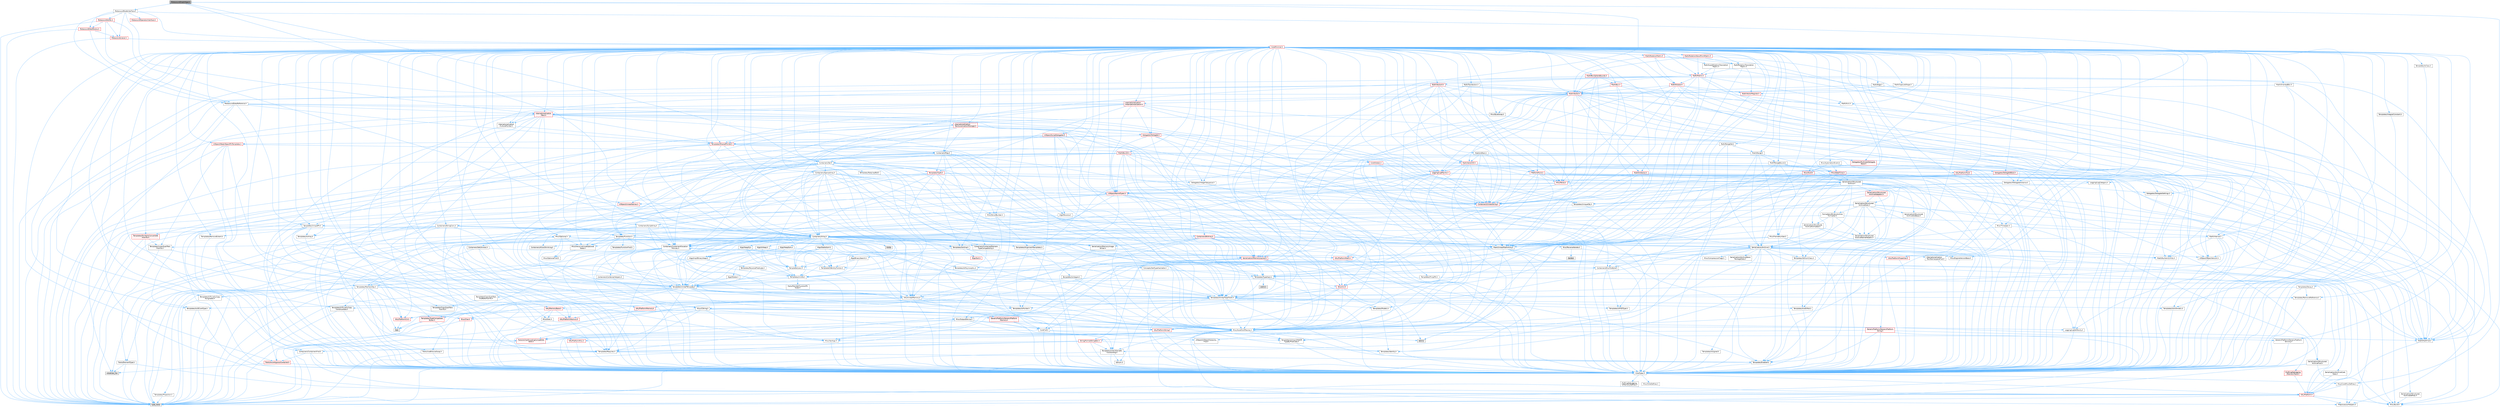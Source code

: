 digraph "MetasoundGraphAlgo.h"
{
 // INTERACTIVE_SVG=YES
 // LATEX_PDF_SIZE
  bgcolor="transparent";
  edge [fontname=Helvetica,fontsize=10,labelfontname=Helvetica,labelfontsize=10];
  node [fontname=Helvetica,fontsize=10,shape=box,height=0.2,width=0.4];
  Node1 [id="Node000001",label="MetasoundGraphAlgo.h",height=0.2,width=0.4,color="gray40", fillcolor="grey60", style="filled", fontcolor="black",tooltip=" "];
  Node1 -> Node2 [id="edge1_Node000001_Node000002",color="steelblue1",style="solid",tooltip=" "];
  Node2 [id="Node000002",label="Containers/Array.h",height=0.2,width=0.4,color="grey40", fillcolor="white", style="filled",URL="$df/dd0/Array_8h.html",tooltip=" "];
  Node2 -> Node3 [id="edge2_Node000002_Node000003",color="steelblue1",style="solid",tooltip=" "];
  Node3 [id="Node000003",label="CoreTypes.h",height=0.2,width=0.4,color="grey40", fillcolor="white", style="filled",URL="$dc/dec/CoreTypes_8h.html",tooltip=" "];
  Node3 -> Node4 [id="edge3_Node000003_Node000004",color="steelblue1",style="solid",tooltip=" "];
  Node4 [id="Node000004",label="HAL/Platform.h",height=0.2,width=0.4,color="red", fillcolor="#FFF0F0", style="filled",URL="$d9/dd0/Platform_8h.html",tooltip=" "];
  Node4 -> Node5 [id="edge4_Node000004_Node000005",color="steelblue1",style="solid",tooltip=" "];
  Node5 [id="Node000005",label="Misc/Build.h",height=0.2,width=0.4,color="grey40", fillcolor="white", style="filled",URL="$d3/dbb/Build_8h.html",tooltip=" "];
  Node4 -> Node7 [id="edge5_Node000004_Node000007",color="steelblue1",style="solid",tooltip=" "];
  Node7 [id="Node000007",label="type_traits",height=0.2,width=0.4,color="grey60", fillcolor="#E0E0E0", style="filled",tooltip=" "];
  Node4 -> Node8 [id="edge6_Node000004_Node000008",color="steelblue1",style="solid",tooltip=" "];
  Node8 [id="Node000008",label="PreprocessorHelpers.h",height=0.2,width=0.4,color="grey40", fillcolor="white", style="filled",URL="$db/ddb/PreprocessorHelpers_8h.html",tooltip=" "];
  Node3 -> Node14 [id="edge7_Node000003_Node000014",color="steelblue1",style="solid",tooltip=" "];
  Node14 [id="Node000014",label="ProfilingDebugging\l/UMemoryDefines.h",height=0.2,width=0.4,color="grey40", fillcolor="white", style="filled",URL="$d2/da2/UMemoryDefines_8h.html",tooltip=" "];
  Node3 -> Node15 [id="edge8_Node000003_Node000015",color="steelblue1",style="solid",tooltip=" "];
  Node15 [id="Node000015",label="Misc/CoreMiscDefines.h",height=0.2,width=0.4,color="grey40", fillcolor="white", style="filled",URL="$da/d38/CoreMiscDefines_8h.html",tooltip=" "];
  Node15 -> Node4 [id="edge9_Node000015_Node000004",color="steelblue1",style="solid",tooltip=" "];
  Node15 -> Node8 [id="edge10_Node000015_Node000008",color="steelblue1",style="solid",tooltip=" "];
  Node3 -> Node16 [id="edge11_Node000003_Node000016",color="steelblue1",style="solid",tooltip=" "];
  Node16 [id="Node000016",label="Misc/CoreDefines.h",height=0.2,width=0.4,color="grey40", fillcolor="white", style="filled",URL="$d3/dd2/CoreDefines_8h.html",tooltip=" "];
  Node2 -> Node17 [id="edge12_Node000002_Node000017",color="steelblue1",style="solid",tooltip=" "];
  Node17 [id="Node000017",label="Misc/AssertionMacros.h",height=0.2,width=0.4,color="grey40", fillcolor="white", style="filled",URL="$d0/dfa/AssertionMacros_8h.html",tooltip=" "];
  Node17 -> Node3 [id="edge13_Node000017_Node000003",color="steelblue1",style="solid",tooltip=" "];
  Node17 -> Node4 [id="edge14_Node000017_Node000004",color="steelblue1",style="solid",tooltip=" "];
  Node17 -> Node18 [id="edge15_Node000017_Node000018",color="steelblue1",style="solid",tooltip=" "];
  Node18 [id="Node000018",label="HAL/PlatformMisc.h",height=0.2,width=0.4,color="red", fillcolor="#FFF0F0", style="filled",URL="$d0/df5/PlatformMisc_8h.html",tooltip=" "];
  Node18 -> Node3 [id="edge16_Node000018_Node000003",color="steelblue1",style="solid",tooltip=" "];
  Node17 -> Node8 [id="edge17_Node000017_Node000008",color="steelblue1",style="solid",tooltip=" "];
  Node17 -> Node54 [id="edge18_Node000017_Node000054",color="steelblue1",style="solid",tooltip=" "];
  Node54 [id="Node000054",label="Templates/EnableIf.h",height=0.2,width=0.4,color="grey40", fillcolor="white", style="filled",URL="$d7/d60/EnableIf_8h.html",tooltip=" "];
  Node54 -> Node3 [id="edge19_Node000054_Node000003",color="steelblue1",style="solid",tooltip=" "];
  Node17 -> Node55 [id="edge20_Node000017_Node000055",color="steelblue1",style="solid",tooltip=" "];
  Node55 [id="Node000055",label="Templates/IsArrayOrRefOf\lTypeByPredicate.h",height=0.2,width=0.4,color="grey40", fillcolor="white", style="filled",URL="$d6/da1/IsArrayOrRefOfTypeByPredicate_8h.html",tooltip=" "];
  Node55 -> Node3 [id="edge21_Node000055_Node000003",color="steelblue1",style="solid",tooltip=" "];
  Node17 -> Node56 [id="edge22_Node000017_Node000056",color="steelblue1",style="solid",tooltip=" "];
  Node56 [id="Node000056",label="Templates/IsValidVariadic\lFunctionArg.h",height=0.2,width=0.4,color="grey40", fillcolor="white", style="filled",URL="$d0/dc8/IsValidVariadicFunctionArg_8h.html",tooltip=" "];
  Node56 -> Node3 [id="edge23_Node000056_Node000003",color="steelblue1",style="solid",tooltip=" "];
  Node56 -> Node57 [id="edge24_Node000056_Node000057",color="steelblue1",style="solid",tooltip=" "];
  Node57 [id="Node000057",label="IsEnum.h",height=0.2,width=0.4,color="grey40", fillcolor="white", style="filled",URL="$d4/de5/IsEnum_8h.html",tooltip=" "];
  Node56 -> Node7 [id="edge25_Node000056_Node000007",color="steelblue1",style="solid",tooltip=" "];
  Node17 -> Node58 [id="edge26_Node000017_Node000058",color="steelblue1",style="solid",tooltip=" "];
  Node58 [id="Node000058",label="Traits/IsCharEncodingCompatible\lWith.h",height=0.2,width=0.4,color="red", fillcolor="#FFF0F0", style="filled",URL="$df/dd1/IsCharEncodingCompatibleWith_8h.html",tooltip=" "];
  Node58 -> Node7 [id="edge27_Node000058_Node000007",color="steelblue1",style="solid",tooltip=" "];
  Node17 -> Node60 [id="edge28_Node000017_Node000060",color="steelblue1",style="solid",tooltip=" "];
  Node60 [id="Node000060",label="Misc/VarArgs.h",height=0.2,width=0.4,color="grey40", fillcolor="white", style="filled",URL="$d5/d6f/VarArgs_8h.html",tooltip=" "];
  Node60 -> Node3 [id="edge29_Node000060_Node000003",color="steelblue1",style="solid",tooltip=" "];
  Node17 -> Node61 [id="edge30_Node000017_Node000061",color="steelblue1",style="solid",tooltip=" "];
  Node61 [id="Node000061",label="String/FormatStringSan.h",height=0.2,width=0.4,color="red", fillcolor="#FFF0F0", style="filled",URL="$d3/d8b/FormatStringSan_8h.html",tooltip=" "];
  Node61 -> Node7 [id="edge31_Node000061_Node000007",color="steelblue1",style="solid",tooltip=" "];
  Node61 -> Node3 [id="edge32_Node000061_Node000003",color="steelblue1",style="solid",tooltip=" "];
  Node61 -> Node62 [id="edge33_Node000061_Node000062",color="steelblue1",style="solid",tooltip=" "];
  Node62 [id="Node000062",label="Templates/Requires.h",height=0.2,width=0.4,color="grey40", fillcolor="white", style="filled",URL="$dc/d96/Requires_8h.html",tooltip=" "];
  Node62 -> Node54 [id="edge34_Node000062_Node000054",color="steelblue1",style="solid",tooltip=" "];
  Node62 -> Node7 [id="edge35_Node000062_Node000007",color="steelblue1",style="solid",tooltip=" "];
  Node61 -> Node63 [id="edge36_Node000061_Node000063",color="steelblue1",style="solid",tooltip=" "];
  Node63 [id="Node000063",label="Templates/Identity.h",height=0.2,width=0.4,color="grey40", fillcolor="white", style="filled",URL="$d0/dd5/Identity_8h.html",tooltip=" "];
  Node61 -> Node56 [id="edge37_Node000061_Node000056",color="steelblue1",style="solid",tooltip=" "];
  Node61 -> Node26 [id="edge38_Node000061_Node000026",color="steelblue1",style="solid",tooltip=" "];
  Node26 [id="Node000026",label="Containers/ContainersFwd.h",height=0.2,width=0.4,color="grey40", fillcolor="white", style="filled",URL="$d4/d0a/ContainersFwd_8h.html",tooltip=" "];
  Node26 -> Node4 [id="edge39_Node000026_Node000004",color="steelblue1",style="solid",tooltip=" "];
  Node26 -> Node3 [id="edge40_Node000026_Node000003",color="steelblue1",style="solid",tooltip=" "];
  Node26 -> Node23 [id="edge41_Node000026_Node000023",color="steelblue1",style="solid",tooltip=" "];
  Node23 [id="Node000023",label="Traits/IsContiguousContainer.h",height=0.2,width=0.4,color="red", fillcolor="#FFF0F0", style="filled",URL="$d5/d3c/IsContiguousContainer_8h.html",tooltip=" "];
  Node23 -> Node3 [id="edge42_Node000023_Node000003",color="steelblue1",style="solid",tooltip=" "];
  Node23 -> Node22 [id="edge43_Node000023_Node000022",color="steelblue1",style="solid",tooltip=" "];
  Node22 [id="Node000022",label="initializer_list",height=0.2,width=0.4,color="grey60", fillcolor="#E0E0E0", style="filled",tooltip=" "];
  Node17 -> Node67 [id="edge44_Node000017_Node000067",color="steelblue1",style="solid",tooltip=" "];
  Node67 [id="Node000067",label="atomic",height=0.2,width=0.4,color="grey60", fillcolor="#E0E0E0", style="filled",tooltip=" "];
  Node2 -> Node68 [id="edge45_Node000002_Node000068",color="steelblue1",style="solid",tooltip=" "];
  Node68 [id="Node000068",label="Misc/IntrusiveUnsetOptional\lState.h",height=0.2,width=0.4,color="grey40", fillcolor="white", style="filled",URL="$d2/d0a/IntrusiveUnsetOptionalState_8h.html",tooltip=" "];
  Node68 -> Node69 [id="edge46_Node000068_Node000069",color="steelblue1",style="solid",tooltip=" "];
  Node69 [id="Node000069",label="Misc/OptionalFwd.h",height=0.2,width=0.4,color="grey40", fillcolor="white", style="filled",URL="$dc/d50/OptionalFwd_8h.html",tooltip=" "];
  Node2 -> Node70 [id="edge47_Node000002_Node000070",color="steelblue1",style="solid",tooltip=" "];
  Node70 [id="Node000070",label="Misc/ReverseIterate.h",height=0.2,width=0.4,color="grey40", fillcolor="white", style="filled",URL="$db/de3/ReverseIterate_8h.html",tooltip=" "];
  Node70 -> Node4 [id="edge48_Node000070_Node000004",color="steelblue1",style="solid",tooltip=" "];
  Node70 -> Node71 [id="edge49_Node000070_Node000071",color="steelblue1",style="solid",tooltip=" "];
  Node71 [id="Node000071",label="iterator",height=0.2,width=0.4,color="grey60", fillcolor="#E0E0E0", style="filled",tooltip=" "];
  Node2 -> Node72 [id="edge50_Node000002_Node000072",color="steelblue1",style="solid",tooltip=" "];
  Node72 [id="Node000072",label="HAL/UnrealMemory.h",height=0.2,width=0.4,color="grey40", fillcolor="white", style="filled",URL="$d9/d96/UnrealMemory_8h.html",tooltip=" "];
  Node72 -> Node3 [id="edge51_Node000072_Node000003",color="steelblue1",style="solid",tooltip=" "];
  Node72 -> Node73 [id="edge52_Node000072_Node000073",color="steelblue1",style="solid",tooltip=" "];
  Node73 [id="Node000073",label="GenericPlatform/GenericPlatform\lMemory.h",height=0.2,width=0.4,color="red", fillcolor="#FFF0F0", style="filled",URL="$dd/d22/GenericPlatformMemory_8h.html",tooltip=" "];
  Node73 -> Node25 [id="edge53_Node000073_Node000025",color="steelblue1",style="solid",tooltip=" "];
  Node25 [id="Node000025",label="CoreFwd.h",height=0.2,width=0.4,color="grey40", fillcolor="white", style="filled",URL="$d1/d1e/CoreFwd_8h.html",tooltip=" "];
  Node25 -> Node3 [id="edge54_Node000025_Node000003",color="steelblue1",style="solid",tooltip=" "];
  Node25 -> Node26 [id="edge55_Node000025_Node000026",color="steelblue1",style="solid",tooltip=" "];
  Node25 -> Node27 [id="edge56_Node000025_Node000027",color="steelblue1",style="solid",tooltip=" "];
  Node27 [id="Node000027",label="Math/MathFwd.h",height=0.2,width=0.4,color="grey40", fillcolor="white", style="filled",URL="$d2/d10/MathFwd_8h.html",tooltip=" "];
  Node27 -> Node4 [id="edge57_Node000027_Node000004",color="steelblue1",style="solid",tooltip=" "];
  Node25 -> Node28 [id="edge58_Node000025_Node000028",color="steelblue1",style="solid",tooltip=" "];
  Node28 [id="Node000028",label="UObject/UObjectHierarchy\lFwd.h",height=0.2,width=0.4,color="grey40", fillcolor="white", style="filled",URL="$d3/d13/UObjectHierarchyFwd_8h.html",tooltip=" "];
  Node73 -> Node3 [id="edge59_Node000073_Node000003",color="steelblue1",style="solid",tooltip=" "];
  Node73 -> Node74 [id="edge60_Node000073_Node000074",color="steelblue1",style="solid",tooltip=" "];
  Node74 [id="Node000074",label="HAL/PlatformString.h",height=0.2,width=0.4,color="red", fillcolor="#FFF0F0", style="filled",URL="$db/db5/PlatformString_8h.html",tooltip=" "];
  Node74 -> Node3 [id="edge61_Node000074_Node000003",color="steelblue1",style="solid",tooltip=" "];
  Node72 -> Node76 [id="edge62_Node000072_Node000076",color="steelblue1",style="solid",tooltip=" "];
  Node76 [id="Node000076",label="HAL/MemoryBase.h",height=0.2,width=0.4,color="red", fillcolor="#FFF0F0", style="filled",URL="$d6/d9f/MemoryBase_8h.html",tooltip=" "];
  Node76 -> Node3 [id="edge63_Node000076_Node000003",color="steelblue1",style="solid",tooltip=" "];
  Node76 -> Node47 [id="edge64_Node000076_Node000047",color="steelblue1",style="solid",tooltip=" "];
  Node47 [id="Node000047",label="HAL/PlatformAtomics.h",height=0.2,width=0.4,color="red", fillcolor="#FFF0F0", style="filled",URL="$d3/d36/PlatformAtomics_8h.html",tooltip=" "];
  Node47 -> Node3 [id="edge65_Node000047_Node000003",color="steelblue1",style="solid",tooltip=" "];
  Node76 -> Node30 [id="edge66_Node000076_Node000030",color="steelblue1",style="solid",tooltip=" "];
  Node30 [id="Node000030",label="HAL/PlatformCrt.h",height=0.2,width=0.4,color="red", fillcolor="#FFF0F0", style="filled",URL="$d8/d75/PlatformCrt_8h.html",tooltip=" "];
  Node30 -> Node31 [id="edge67_Node000030_Node000031",color="steelblue1",style="solid",tooltip=" "];
  Node31 [id="Node000031",label="new",height=0.2,width=0.4,color="grey60", fillcolor="#E0E0E0", style="filled",tooltip=" "];
  Node76 -> Node77 [id="edge68_Node000076_Node000077",color="steelblue1",style="solid",tooltip=" "];
  Node77 [id="Node000077",label="Misc/Exec.h",height=0.2,width=0.4,color="grey40", fillcolor="white", style="filled",URL="$de/ddb/Exec_8h.html",tooltip=" "];
  Node77 -> Node3 [id="edge69_Node000077_Node000003",color="steelblue1",style="solid",tooltip=" "];
  Node77 -> Node17 [id="edge70_Node000077_Node000017",color="steelblue1",style="solid",tooltip=" "];
  Node76 -> Node78 [id="edge71_Node000076_Node000078",color="steelblue1",style="solid",tooltip=" "];
  Node78 [id="Node000078",label="Misc/OutputDevice.h",height=0.2,width=0.4,color="grey40", fillcolor="white", style="filled",URL="$d7/d32/OutputDevice_8h.html",tooltip=" "];
  Node78 -> Node25 [id="edge72_Node000078_Node000025",color="steelblue1",style="solid",tooltip=" "];
  Node78 -> Node3 [id="edge73_Node000078_Node000003",color="steelblue1",style="solid",tooltip=" "];
  Node78 -> Node79 [id="edge74_Node000078_Node000079",color="steelblue1",style="solid",tooltip=" "];
  Node79 [id="Node000079",label="Logging/LogVerbosity.h",height=0.2,width=0.4,color="grey40", fillcolor="white", style="filled",URL="$d2/d8f/LogVerbosity_8h.html",tooltip=" "];
  Node79 -> Node3 [id="edge75_Node000079_Node000003",color="steelblue1",style="solid",tooltip=" "];
  Node78 -> Node60 [id="edge76_Node000078_Node000060",color="steelblue1",style="solid",tooltip=" "];
  Node78 -> Node55 [id="edge77_Node000078_Node000055",color="steelblue1",style="solid",tooltip=" "];
  Node78 -> Node56 [id="edge78_Node000078_Node000056",color="steelblue1",style="solid",tooltip=" "];
  Node78 -> Node58 [id="edge79_Node000078_Node000058",color="steelblue1",style="solid",tooltip=" "];
  Node72 -> Node89 [id="edge80_Node000072_Node000089",color="steelblue1",style="solid",tooltip=" "];
  Node89 [id="Node000089",label="HAL/PlatformMemory.h",height=0.2,width=0.4,color="red", fillcolor="#FFF0F0", style="filled",URL="$de/d68/PlatformMemory_8h.html",tooltip=" "];
  Node89 -> Node3 [id="edge81_Node000089_Node000003",color="steelblue1",style="solid",tooltip=" "];
  Node89 -> Node73 [id="edge82_Node000089_Node000073",color="steelblue1",style="solid",tooltip=" "];
  Node72 -> Node91 [id="edge83_Node000072_Node000091",color="steelblue1",style="solid",tooltip=" "];
  Node91 [id="Node000091",label="ProfilingDebugging\l/MemoryTrace.h",height=0.2,width=0.4,color="red", fillcolor="#FFF0F0", style="filled",URL="$da/dd7/MemoryTrace_8h.html",tooltip=" "];
  Node91 -> Node4 [id="edge84_Node000091_Node000004",color="steelblue1",style="solid",tooltip=" "];
  Node72 -> Node92 [id="edge85_Node000072_Node000092",color="steelblue1",style="solid",tooltip=" "];
  Node92 [id="Node000092",label="Templates/IsPointer.h",height=0.2,width=0.4,color="grey40", fillcolor="white", style="filled",URL="$d7/d05/IsPointer_8h.html",tooltip=" "];
  Node92 -> Node3 [id="edge86_Node000092_Node000003",color="steelblue1",style="solid",tooltip=" "];
  Node2 -> Node93 [id="edge87_Node000002_Node000093",color="steelblue1",style="solid",tooltip=" "];
  Node93 [id="Node000093",label="Templates/UnrealTypeTraits.h",height=0.2,width=0.4,color="grey40", fillcolor="white", style="filled",URL="$d2/d2d/UnrealTypeTraits_8h.html",tooltip=" "];
  Node93 -> Node3 [id="edge88_Node000093_Node000003",color="steelblue1",style="solid",tooltip=" "];
  Node93 -> Node92 [id="edge89_Node000093_Node000092",color="steelblue1",style="solid",tooltip=" "];
  Node93 -> Node17 [id="edge90_Node000093_Node000017",color="steelblue1",style="solid",tooltip=" "];
  Node93 -> Node85 [id="edge91_Node000093_Node000085",color="steelblue1",style="solid",tooltip=" "];
  Node85 [id="Node000085",label="Templates/AndOrNot.h",height=0.2,width=0.4,color="grey40", fillcolor="white", style="filled",URL="$db/d0a/AndOrNot_8h.html",tooltip=" "];
  Node85 -> Node3 [id="edge92_Node000085_Node000003",color="steelblue1",style="solid",tooltip=" "];
  Node93 -> Node54 [id="edge93_Node000093_Node000054",color="steelblue1",style="solid",tooltip=" "];
  Node93 -> Node94 [id="edge94_Node000093_Node000094",color="steelblue1",style="solid",tooltip=" "];
  Node94 [id="Node000094",label="Templates/IsArithmetic.h",height=0.2,width=0.4,color="grey40", fillcolor="white", style="filled",URL="$d2/d5d/IsArithmetic_8h.html",tooltip=" "];
  Node94 -> Node3 [id="edge95_Node000094_Node000003",color="steelblue1",style="solid",tooltip=" "];
  Node93 -> Node57 [id="edge96_Node000093_Node000057",color="steelblue1",style="solid",tooltip=" "];
  Node93 -> Node95 [id="edge97_Node000093_Node000095",color="steelblue1",style="solid",tooltip=" "];
  Node95 [id="Node000095",label="Templates/Models.h",height=0.2,width=0.4,color="grey40", fillcolor="white", style="filled",URL="$d3/d0c/Models_8h.html",tooltip=" "];
  Node95 -> Node63 [id="edge98_Node000095_Node000063",color="steelblue1",style="solid",tooltip=" "];
  Node93 -> Node96 [id="edge99_Node000093_Node000096",color="steelblue1",style="solid",tooltip=" "];
  Node96 [id="Node000096",label="Templates/IsPODType.h",height=0.2,width=0.4,color="grey40", fillcolor="white", style="filled",URL="$d7/db1/IsPODType_8h.html",tooltip=" "];
  Node96 -> Node3 [id="edge100_Node000096_Node000003",color="steelblue1",style="solid",tooltip=" "];
  Node93 -> Node97 [id="edge101_Node000093_Node000097",color="steelblue1",style="solid",tooltip=" "];
  Node97 [id="Node000097",label="Templates/IsUECoreType.h",height=0.2,width=0.4,color="grey40", fillcolor="white", style="filled",URL="$d1/db8/IsUECoreType_8h.html",tooltip=" "];
  Node97 -> Node3 [id="edge102_Node000097_Node000003",color="steelblue1",style="solid",tooltip=" "];
  Node97 -> Node7 [id="edge103_Node000097_Node000007",color="steelblue1",style="solid",tooltip=" "];
  Node93 -> Node86 [id="edge104_Node000093_Node000086",color="steelblue1",style="solid",tooltip=" "];
  Node86 [id="Node000086",label="Templates/IsTriviallyCopy\lConstructible.h",height=0.2,width=0.4,color="grey40", fillcolor="white", style="filled",URL="$d3/d78/IsTriviallyCopyConstructible_8h.html",tooltip=" "];
  Node86 -> Node3 [id="edge105_Node000086_Node000003",color="steelblue1",style="solid",tooltip=" "];
  Node86 -> Node7 [id="edge106_Node000086_Node000007",color="steelblue1",style="solid",tooltip=" "];
  Node2 -> Node98 [id="edge107_Node000002_Node000098",color="steelblue1",style="solid",tooltip=" "];
  Node98 [id="Node000098",label="Templates/UnrealTemplate.h",height=0.2,width=0.4,color="grey40", fillcolor="white", style="filled",URL="$d4/d24/UnrealTemplate_8h.html",tooltip=" "];
  Node98 -> Node3 [id="edge108_Node000098_Node000003",color="steelblue1",style="solid",tooltip=" "];
  Node98 -> Node92 [id="edge109_Node000098_Node000092",color="steelblue1",style="solid",tooltip=" "];
  Node98 -> Node72 [id="edge110_Node000098_Node000072",color="steelblue1",style="solid",tooltip=" "];
  Node98 -> Node99 [id="edge111_Node000098_Node000099",color="steelblue1",style="solid",tooltip=" "];
  Node99 [id="Node000099",label="Templates/CopyQualifiers\lAndRefsFromTo.h",height=0.2,width=0.4,color="grey40", fillcolor="white", style="filled",URL="$d3/db3/CopyQualifiersAndRefsFromTo_8h.html",tooltip=" "];
  Node99 -> Node100 [id="edge112_Node000099_Node000100",color="steelblue1",style="solid",tooltip=" "];
  Node100 [id="Node000100",label="Templates/CopyQualifiers\lFromTo.h",height=0.2,width=0.4,color="grey40", fillcolor="white", style="filled",URL="$d5/db4/CopyQualifiersFromTo_8h.html",tooltip=" "];
  Node98 -> Node93 [id="edge113_Node000098_Node000093",color="steelblue1",style="solid",tooltip=" "];
  Node98 -> Node101 [id="edge114_Node000098_Node000101",color="steelblue1",style="solid",tooltip=" "];
  Node101 [id="Node000101",label="Templates/RemoveReference.h",height=0.2,width=0.4,color="grey40", fillcolor="white", style="filled",URL="$da/dbe/RemoveReference_8h.html",tooltip=" "];
  Node101 -> Node3 [id="edge115_Node000101_Node000003",color="steelblue1",style="solid",tooltip=" "];
  Node98 -> Node62 [id="edge116_Node000098_Node000062",color="steelblue1",style="solid",tooltip=" "];
  Node98 -> Node102 [id="edge117_Node000098_Node000102",color="steelblue1",style="solid",tooltip=" "];
  Node102 [id="Node000102",label="Templates/TypeCompatible\lBytes.h",height=0.2,width=0.4,color="red", fillcolor="#FFF0F0", style="filled",URL="$df/d0a/TypeCompatibleBytes_8h.html",tooltip=" "];
  Node102 -> Node3 [id="edge118_Node000102_Node000003",color="steelblue1",style="solid",tooltip=" "];
  Node102 -> Node31 [id="edge119_Node000102_Node000031",color="steelblue1",style="solid",tooltip=" "];
  Node102 -> Node7 [id="edge120_Node000102_Node000007",color="steelblue1",style="solid",tooltip=" "];
  Node98 -> Node63 [id="edge121_Node000098_Node000063",color="steelblue1",style="solid",tooltip=" "];
  Node98 -> Node23 [id="edge122_Node000098_Node000023",color="steelblue1",style="solid",tooltip=" "];
  Node98 -> Node103 [id="edge123_Node000098_Node000103",color="steelblue1",style="solid",tooltip=" "];
  Node103 [id="Node000103",label="Traits/UseBitwiseSwap.h",height=0.2,width=0.4,color="grey40", fillcolor="white", style="filled",URL="$db/df3/UseBitwiseSwap_8h.html",tooltip=" "];
  Node103 -> Node3 [id="edge124_Node000103_Node000003",color="steelblue1",style="solid",tooltip=" "];
  Node103 -> Node7 [id="edge125_Node000103_Node000007",color="steelblue1",style="solid",tooltip=" "];
  Node98 -> Node7 [id="edge126_Node000098_Node000007",color="steelblue1",style="solid",tooltip=" "];
  Node2 -> Node104 [id="edge127_Node000002_Node000104",color="steelblue1",style="solid",tooltip=" "];
  Node104 [id="Node000104",label="Containers/AllowShrinking.h",height=0.2,width=0.4,color="grey40", fillcolor="white", style="filled",URL="$d7/d1a/AllowShrinking_8h.html",tooltip=" "];
  Node104 -> Node3 [id="edge128_Node000104_Node000003",color="steelblue1",style="solid",tooltip=" "];
  Node2 -> Node105 [id="edge129_Node000002_Node000105",color="steelblue1",style="solid",tooltip=" "];
  Node105 [id="Node000105",label="Containers/ContainerAllocation\lPolicies.h",height=0.2,width=0.4,color="grey40", fillcolor="white", style="filled",URL="$d7/dff/ContainerAllocationPolicies_8h.html",tooltip=" "];
  Node105 -> Node3 [id="edge130_Node000105_Node000003",color="steelblue1",style="solid",tooltip=" "];
  Node105 -> Node106 [id="edge131_Node000105_Node000106",color="steelblue1",style="solid",tooltip=" "];
  Node106 [id="Node000106",label="Containers/ContainerHelpers.h",height=0.2,width=0.4,color="grey40", fillcolor="white", style="filled",URL="$d7/d33/ContainerHelpers_8h.html",tooltip=" "];
  Node106 -> Node3 [id="edge132_Node000106_Node000003",color="steelblue1",style="solid",tooltip=" "];
  Node105 -> Node105 [id="edge133_Node000105_Node000105",color="steelblue1",style="solid",tooltip=" "];
  Node105 -> Node107 [id="edge134_Node000105_Node000107",color="steelblue1",style="solid",tooltip=" "];
  Node107 [id="Node000107",label="HAL/PlatformMath.h",height=0.2,width=0.4,color="red", fillcolor="#FFF0F0", style="filled",URL="$dc/d53/PlatformMath_8h.html",tooltip=" "];
  Node107 -> Node3 [id="edge135_Node000107_Node000003",color="steelblue1",style="solid",tooltip=" "];
  Node105 -> Node72 [id="edge136_Node000105_Node000072",color="steelblue1",style="solid",tooltip=" "];
  Node105 -> Node40 [id="edge137_Node000105_Node000040",color="steelblue1",style="solid",tooltip=" "];
  Node40 [id="Node000040",label="Math/NumericLimits.h",height=0.2,width=0.4,color="grey40", fillcolor="white", style="filled",URL="$df/d1b/NumericLimits_8h.html",tooltip=" "];
  Node40 -> Node3 [id="edge138_Node000040_Node000003",color="steelblue1",style="solid",tooltip=" "];
  Node105 -> Node17 [id="edge139_Node000105_Node000017",color="steelblue1",style="solid",tooltip=" "];
  Node105 -> Node115 [id="edge140_Node000105_Node000115",color="steelblue1",style="solid",tooltip=" "];
  Node115 [id="Node000115",label="Templates/IsPolymorphic.h",height=0.2,width=0.4,color="grey40", fillcolor="white", style="filled",URL="$dc/d20/IsPolymorphic_8h.html",tooltip=" "];
  Node105 -> Node116 [id="edge141_Node000105_Node000116",color="steelblue1",style="solid",tooltip=" "];
  Node116 [id="Node000116",label="Templates/MemoryOps.h",height=0.2,width=0.4,color="grey40", fillcolor="white", style="filled",URL="$db/dea/MemoryOps_8h.html",tooltip=" "];
  Node116 -> Node3 [id="edge142_Node000116_Node000003",color="steelblue1",style="solid",tooltip=" "];
  Node116 -> Node72 [id="edge143_Node000116_Node000072",color="steelblue1",style="solid",tooltip=" "];
  Node116 -> Node87 [id="edge144_Node000116_Node000087",color="steelblue1",style="solid",tooltip=" "];
  Node87 [id="Node000087",label="Templates/IsTriviallyCopy\lAssignable.h",height=0.2,width=0.4,color="grey40", fillcolor="white", style="filled",URL="$d2/df2/IsTriviallyCopyAssignable_8h.html",tooltip=" "];
  Node87 -> Node3 [id="edge145_Node000087_Node000003",color="steelblue1",style="solid",tooltip=" "];
  Node87 -> Node7 [id="edge146_Node000087_Node000007",color="steelblue1",style="solid",tooltip=" "];
  Node116 -> Node86 [id="edge147_Node000116_Node000086",color="steelblue1",style="solid",tooltip=" "];
  Node116 -> Node62 [id="edge148_Node000116_Node000062",color="steelblue1",style="solid",tooltip=" "];
  Node116 -> Node93 [id="edge149_Node000116_Node000093",color="steelblue1",style="solid",tooltip=" "];
  Node116 -> Node103 [id="edge150_Node000116_Node000103",color="steelblue1",style="solid",tooltip=" "];
  Node116 -> Node31 [id="edge151_Node000116_Node000031",color="steelblue1",style="solid",tooltip=" "];
  Node116 -> Node7 [id="edge152_Node000116_Node000007",color="steelblue1",style="solid",tooltip=" "];
  Node105 -> Node102 [id="edge153_Node000105_Node000102",color="steelblue1",style="solid",tooltip=" "];
  Node105 -> Node7 [id="edge154_Node000105_Node000007",color="steelblue1",style="solid",tooltip=" "];
  Node2 -> Node117 [id="edge155_Node000002_Node000117",color="steelblue1",style="solid",tooltip=" "];
  Node117 [id="Node000117",label="Containers/ContainerElement\lTypeCompatibility.h",height=0.2,width=0.4,color="grey40", fillcolor="white", style="filled",URL="$df/ddf/ContainerElementTypeCompatibility_8h.html",tooltip=" "];
  Node117 -> Node3 [id="edge156_Node000117_Node000003",color="steelblue1",style="solid",tooltip=" "];
  Node117 -> Node93 [id="edge157_Node000117_Node000093",color="steelblue1",style="solid",tooltip=" "];
  Node2 -> Node118 [id="edge158_Node000002_Node000118",color="steelblue1",style="solid",tooltip=" "];
  Node118 [id="Node000118",label="Serialization/Archive.h",height=0.2,width=0.4,color="grey40", fillcolor="white", style="filled",URL="$d7/d3b/Archive_8h.html",tooltip=" "];
  Node118 -> Node25 [id="edge159_Node000118_Node000025",color="steelblue1",style="solid",tooltip=" "];
  Node118 -> Node3 [id="edge160_Node000118_Node000003",color="steelblue1",style="solid",tooltip=" "];
  Node118 -> Node119 [id="edge161_Node000118_Node000119",color="steelblue1",style="solid",tooltip=" "];
  Node119 [id="Node000119",label="HAL/PlatformProperties.h",height=0.2,width=0.4,color="red", fillcolor="#FFF0F0", style="filled",URL="$d9/db0/PlatformProperties_8h.html",tooltip=" "];
  Node119 -> Node3 [id="edge162_Node000119_Node000003",color="steelblue1",style="solid",tooltip=" "];
  Node118 -> Node122 [id="edge163_Node000118_Node000122",color="steelblue1",style="solid",tooltip=" "];
  Node122 [id="Node000122",label="Internationalization\l/TextNamespaceFwd.h",height=0.2,width=0.4,color="grey40", fillcolor="white", style="filled",URL="$d8/d97/TextNamespaceFwd_8h.html",tooltip=" "];
  Node122 -> Node3 [id="edge164_Node000122_Node000003",color="steelblue1",style="solid",tooltip=" "];
  Node118 -> Node27 [id="edge165_Node000118_Node000027",color="steelblue1",style="solid",tooltip=" "];
  Node118 -> Node17 [id="edge166_Node000118_Node000017",color="steelblue1",style="solid",tooltip=" "];
  Node118 -> Node5 [id="edge167_Node000118_Node000005",color="steelblue1",style="solid",tooltip=" "];
  Node118 -> Node41 [id="edge168_Node000118_Node000041",color="steelblue1",style="solid",tooltip=" "];
  Node41 [id="Node000041",label="Misc/CompressionFlags.h",height=0.2,width=0.4,color="grey40", fillcolor="white", style="filled",URL="$d9/d76/CompressionFlags_8h.html",tooltip=" "];
  Node118 -> Node123 [id="edge169_Node000118_Node000123",color="steelblue1",style="solid",tooltip=" "];
  Node123 [id="Node000123",label="Misc/EngineVersionBase.h",height=0.2,width=0.4,color="grey40", fillcolor="white", style="filled",URL="$d5/d2b/EngineVersionBase_8h.html",tooltip=" "];
  Node123 -> Node3 [id="edge170_Node000123_Node000003",color="steelblue1",style="solid",tooltip=" "];
  Node118 -> Node60 [id="edge171_Node000118_Node000060",color="steelblue1",style="solid",tooltip=" "];
  Node118 -> Node124 [id="edge172_Node000118_Node000124",color="steelblue1",style="solid",tooltip=" "];
  Node124 [id="Node000124",label="Serialization/ArchiveCook\lData.h",height=0.2,width=0.4,color="grey40", fillcolor="white", style="filled",URL="$dc/db6/ArchiveCookData_8h.html",tooltip=" "];
  Node124 -> Node4 [id="edge173_Node000124_Node000004",color="steelblue1",style="solid",tooltip=" "];
  Node118 -> Node125 [id="edge174_Node000118_Node000125",color="steelblue1",style="solid",tooltip=" "];
  Node125 [id="Node000125",label="Serialization/ArchiveSave\lPackageData.h",height=0.2,width=0.4,color="grey40", fillcolor="white", style="filled",URL="$d1/d37/ArchiveSavePackageData_8h.html",tooltip=" "];
  Node118 -> Node54 [id="edge175_Node000118_Node000054",color="steelblue1",style="solid",tooltip=" "];
  Node118 -> Node55 [id="edge176_Node000118_Node000055",color="steelblue1",style="solid",tooltip=" "];
  Node118 -> Node126 [id="edge177_Node000118_Node000126",color="steelblue1",style="solid",tooltip=" "];
  Node126 [id="Node000126",label="Templates/IsEnumClass.h",height=0.2,width=0.4,color="grey40", fillcolor="white", style="filled",URL="$d7/d15/IsEnumClass_8h.html",tooltip=" "];
  Node126 -> Node3 [id="edge178_Node000126_Node000003",color="steelblue1",style="solid",tooltip=" "];
  Node126 -> Node85 [id="edge179_Node000126_Node000085",color="steelblue1",style="solid",tooltip=" "];
  Node118 -> Node112 [id="edge180_Node000118_Node000112",color="steelblue1",style="solid",tooltip=" "];
  Node112 [id="Node000112",label="Templates/IsSigned.h",height=0.2,width=0.4,color="grey40", fillcolor="white", style="filled",URL="$d8/dd8/IsSigned_8h.html",tooltip=" "];
  Node112 -> Node3 [id="edge181_Node000112_Node000003",color="steelblue1",style="solid",tooltip=" "];
  Node118 -> Node56 [id="edge182_Node000118_Node000056",color="steelblue1",style="solid",tooltip=" "];
  Node118 -> Node98 [id="edge183_Node000118_Node000098",color="steelblue1",style="solid",tooltip=" "];
  Node118 -> Node58 [id="edge184_Node000118_Node000058",color="steelblue1",style="solid",tooltip=" "];
  Node118 -> Node127 [id="edge185_Node000118_Node000127",color="steelblue1",style="solid",tooltip=" "];
  Node127 [id="Node000127",label="UObject/ObjectVersion.h",height=0.2,width=0.4,color="grey40", fillcolor="white", style="filled",URL="$da/d63/ObjectVersion_8h.html",tooltip=" "];
  Node127 -> Node3 [id="edge186_Node000127_Node000003",color="steelblue1",style="solid",tooltip=" "];
  Node2 -> Node128 [id="edge187_Node000002_Node000128",color="steelblue1",style="solid",tooltip=" "];
  Node128 [id="Node000128",label="Serialization/MemoryImage\lWriter.h",height=0.2,width=0.4,color="grey40", fillcolor="white", style="filled",URL="$d0/d08/MemoryImageWriter_8h.html",tooltip=" "];
  Node128 -> Node3 [id="edge188_Node000128_Node000003",color="steelblue1",style="solid",tooltip=" "];
  Node128 -> Node129 [id="edge189_Node000128_Node000129",color="steelblue1",style="solid",tooltip=" "];
  Node129 [id="Node000129",label="Serialization/MemoryLayout.h",height=0.2,width=0.4,color="red", fillcolor="#FFF0F0", style="filled",URL="$d7/d66/MemoryLayout_8h.html",tooltip=" "];
  Node129 -> Node132 [id="edge190_Node000129_Node000132",color="steelblue1",style="solid",tooltip=" "];
  Node132 [id="Node000132",label="Containers/EnumAsByte.h",height=0.2,width=0.4,color="grey40", fillcolor="white", style="filled",URL="$d6/d9a/EnumAsByte_8h.html",tooltip=" "];
  Node132 -> Node3 [id="edge191_Node000132_Node000003",color="steelblue1",style="solid",tooltip=" "];
  Node132 -> Node96 [id="edge192_Node000132_Node000096",color="steelblue1",style="solid",tooltip=" "];
  Node132 -> Node133 [id="edge193_Node000132_Node000133",color="steelblue1",style="solid",tooltip=" "];
  Node133 [id="Node000133",label="Templates/TypeHash.h",height=0.2,width=0.4,color="grey40", fillcolor="white", style="filled",URL="$d1/d62/TypeHash_8h.html",tooltip=" "];
  Node133 -> Node3 [id="edge194_Node000133_Node000003",color="steelblue1",style="solid",tooltip=" "];
  Node133 -> Node62 [id="edge195_Node000133_Node000062",color="steelblue1",style="solid",tooltip=" "];
  Node133 -> Node134 [id="edge196_Node000133_Node000134",color="steelblue1",style="solid",tooltip=" "];
  Node134 [id="Node000134",label="Misc/Crc.h",height=0.2,width=0.4,color="red", fillcolor="#FFF0F0", style="filled",URL="$d4/dd2/Crc_8h.html",tooltip=" "];
  Node134 -> Node3 [id="edge197_Node000134_Node000003",color="steelblue1",style="solid",tooltip=" "];
  Node134 -> Node74 [id="edge198_Node000134_Node000074",color="steelblue1",style="solid",tooltip=" "];
  Node134 -> Node17 [id="edge199_Node000134_Node000017",color="steelblue1",style="solid",tooltip=" "];
  Node134 -> Node135 [id="edge200_Node000134_Node000135",color="steelblue1",style="solid",tooltip=" "];
  Node135 [id="Node000135",label="Misc/CString.h",height=0.2,width=0.4,color="grey40", fillcolor="white", style="filled",URL="$d2/d49/CString_8h.html",tooltip=" "];
  Node135 -> Node3 [id="edge201_Node000135_Node000003",color="steelblue1",style="solid",tooltip=" "];
  Node135 -> Node30 [id="edge202_Node000135_Node000030",color="steelblue1",style="solid",tooltip=" "];
  Node135 -> Node74 [id="edge203_Node000135_Node000074",color="steelblue1",style="solid",tooltip=" "];
  Node135 -> Node17 [id="edge204_Node000135_Node000017",color="steelblue1",style="solid",tooltip=" "];
  Node135 -> Node136 [id="edge205_Node000135_Node000136",color="steelblue1",style="solid",tooltip=" "];
  Node136 [id="Node000136",label="Misc/Char.h",height=0.2,width=0.4,color="red", fillcolor="#FFF0F0", style="filled",URL="$d0/d58/Char_8h.html",tooltip=" "];
  Node136 -> Node3 [id="edge206_Node000136_Node000003",color="steelblue1",style="solid",tooltip=" "];
  Node136 -> Node7 [id="edge207_Node000136_Node000007",color="steelblue1",style="solid",tooltip=" "];
  Node135 -> Node60 [id="edge208_Node000135_Node000060",color="steelblue1",style="solid",tooltip=" "];
  Node135 -> Node55 [id="edge209_Node000135_Node000055",color="steelblue1",style="solid",tooltip=" "];
  Node135 -> Node56 [id="edge210_Node000135_Node000056",color="steelblue1",style="solid",tooltip=" "];
  Node135 -> Node58 [id="edge211_Node000135_Node000058",color="steelblue1",style="solid",tooltip=" "];
  Node134 -> Node136 [id="edge212_Node000134_Node000136",color="steelblue1",style="solid",tooltip=" "];
  Node134 -> Node93 [id="edge213_Node000134_Node000093",color="steelblue1",style="solid",tooltip=" "];
  Node133 -> Node139 [id="edge214_Node000133_Node000139",color="steelblue1",style="solid",tooltip=" "];
  Node139 [id="Node000139",label="stdint.h",height=0.2,width=0.4,color="grey60", fillcolor="#E0E0E0", style="filled",tooltip=" "];
  Node133 -> Node7 [id="edge215_Node000133_Node000007",color="steelblue1",style="solid",tooltip=" "];
  Node129 -> Node72 [id="edge216_Node000129_Node000072",color="steelblue1",style="solid",tooltip=" "];
  Node129 -> Node54 [id="edge217_Node000129_Node000054",color="steelblue1",style="solid",tooltip=" "];
  Node129 -> Node115 [id="edge218_Node000129_Node000115",color="steelblue1",style="solid",tooltip=" "];
  Node129 -> Node95 [id="edge219_Node000129_Node000095",color="steelblue1",style="solid",tooltip=" "];
  Node129 -> Node98 [id="edge220_Node000129_Node000098",color="steelblue1",style="solid",tooltip=" "];
  Node2 -> Node142 [id="edge221_Node000002_Node000142",color="steelblue1",style="solid",tooltip=" "];
  Node142 [id="Node000142",label="Algo/Heapify.h",height=0.2,width=0.4,color="grey40", fillcolor="white", style="filled",URL="$d0/d2a/Heapify_8h.html",tooltip=" "];
  Node142 -> Node143 [id="edge222_Node000142_Node000143",color="steelblue1",style="solid",tooltip=" "];
  Node143 [id="Node000143",label="Algo/Impl/BinaryHeap.h",height=0.2,width=0.4,color="grey40", fillcolor="white", style="filled",URL="$d7/da3/Algo_2Impl_2BinaryHeap_8h.html",tooltip=" "];
  Node143 -> Node144 [id="edge223_Node000143_Node000144",color="steelblue1",style="solid",tooltip=" "];
  Node144 [id="Node000144",label="Templates/Invoke.h",height=0.2,width=0.4,color="grey40", fillcolor="white", style="filled",URL="$d7/deb/Invoke_8h.html",tooltip=" "];
  Node144 -> Node3 [id="edge224_Node000144_Node000003",color="steelblue1",style="solid",tooltip=" "];
  Node144 -> Node145 [id="edge225_Node000144_Node000145",color="steelblue1",style="solid",tooltip=" "];
  Node145 [id="Node000145",label="Traits/MemberFunctionPtr\lOuter.h",height=0.2,width=0.4,color="grey40", fillcolor="white", style="filled",URL="$db/da7/MemberFunctionPtrOuter_8h.html",tooltip=" "];
  Node144 -> Node98 [id="edge226_Node000144_Node000098",color="steelblue1",style="solid",tooltip=" "];
  Node144 -> Node7 [id="edge227_Node000144_Node000007",color="steelblue1",style="solid",tooltip=" "];
  Node143 -> Node146 [id="edge228_Node000143_Node000146",color="steelblue1",style="solid",tooltip=" "];
  Node146 [id="Node000146",label="Templates/Projection.h",height=0.2,width=0.4,color="grey40", fillcolor="white", style="filled",URL="$d7/df0/Projection_8h.html",tooltip=" "];
  Node146 -> Node7 [id="edge229_Node000146_Node000007",color="steelblue1",style="solid",tooltip=" "];
  Node143 -> Node147 [id="edge230_Node000143_Node000147",color="steelblue1",style="solid",tooltip=" "];
  Node147 [id="Node000147",label="Templates/ReversePredicate.h",height=0.2,width=0.4,color="grey40", fillcolor="white", style="filled",URL="$d8/d28/ReversePredicate_8h.html",tooltip=" "];
  Node147 -> Node144 [id="edge231_Node000147_Node000144",color="steelblue1",style="solid",tooltip=" "];
  Node147 -> Node98 [id="edge232_Node000147_Node000098",color="steelblue1",style="solid",tooltip=" "];
  Node143 -> Node7 [id="edge233_Node000143_Node000007",color="steelblue1",style="solid",tooltip=" "];
  Node142 -> Node148 [id="edge234_Node000142_Node000148",color="steelblue1",style="solid",tooltip=" "];
  Node148 [id="Node000148",label="Templates/IdentityFunctor.h",height=0.2,width=0.4,color="grey40", fillcolor="white", style="filled",URL="$d7/d2e/IdentityFunctor_8h.html",tooltip=" "];
  Node148 -> Node4 [id="edge235_Node000148_Node000004",color="steelblue1",style="solid",tooltip=" "];
  Node142 -> Node144 [id="edge236_Node000142_Node000144",color="steelblue1",style="solid",tooltip=" "];
  Node142 -> Node149 [id="edge237_Node000142_Node000149",color="steelblue1",style="solid",tooltip=" "];
  Node149 [id="Node000149",label="Templates/Less.h",height=0.2,width=0.4,color="grey40", fillcolor="white", style="filled",URL="$de/dc8/Less_8h.html",tooltip=" "];
  Node149 -> Node3 [id="edge238_Node000149_Node000003",color="steelblue1",style="solid",tooltip=" "];
  Node149 -> Node98 [id="edge239_Node000149_Node000098",color="steelblue1",style="solid",tooltip=" "];
  Node142 -> Node98 [id="edge240_Node000142_Node000098",color="steelblue1",style="solid",tooltip=" "];
  Node2 -> Node150 [id="edge241_Node000002_Node000150",color="steelblue1",style="solid",tooltip=" "];
  Node150 [id="Node000150",label="Algo/HeapSort.h",height=0.2,width=0.4,color="grey40", fillcolor="white", style="filled",URL="$d3/d92/HeapSort_8h.html",tooltip=" "];
  Node150 -> Node143 [id="edge242_Node000150_Node000143",color="steelblue1",style="solid",tooltip=" "];
  Node150 -> Node148 [id="edge243_Node000150_Node000148",color="steelblue1",style="solid",tooltip=" "];
  Node150 -> Node149 [id="edge244_Node000150_Node000149",color="steelblue1",style="solid",tooltip=" "];
  Node150 -> Node98 [id="edge245_Node000150_Node000098",color="steelblue1",style="solid",tooltip=" "];
  Node2 -> Node151 [id="edge246_Node000002_Node000151",color="steelblue1",style="solid",tooltip=" "];
  Node151 [id="Node000151",label="Algo/IsHeap.h",height=0.2,width=0.4,color="grey40", fillcolor="white", style="filled",URL="$de/d32/IsHeap_8h.html",tooltip=" "];
  Node151 -> Node143 [id="edge247_Node000151_Node000143",color="steelblue1",style="solid",tooltip=" "];
  Node151 -> Node148 [id="edge248_Node000151_Node000148",color="steelblue1",style="solid",tooltip=" "];
  Node151 -> Node144 [id="edge249_Node000151_Node000144",color="steelblue1",style="solid",tooltip=" "];
  Node151 -> Node149 [id="edge250_Node000151_Node000149",color="steelblue1",style="solid",tooltip=" "];
  Node151 -> Node98 [id="edge251_Node000151_Node000098",color="steelblue1",style="solid",tooltip=" "];
  Node2 -> Node143 [id="edge252_Node000002_Node000143",color="steelblue1",style="solid",tooltip=" "];
  Node2 -> Node152 [id="edge253_Node000002_Node000152",color="steelblue1",style="solid",tooltip=" "];
  Node152 [id="Node000152",label="Algo/StableSort.h",height=0.2,width=0.4,color="grey40", fillcolor="white", style="filled",URL="$d7/d3c/StableSort_8h.html",tooltip=" "];
  Node152 -> Node153 [id="edge254_Node000152_Node000153",color="steelblue1",style="solid",tooltip=" "];
  Node153 [id="Node000153",label="Algo/BinarySearch.h",height=0.2,width=0.4,color="grey40", fillcolor="white", style="filled",URL="$db/db4/BinarySearch_8h.html",tooltip=" "];
  Node153 -> Node148 [id="edge255_Node000153_Node000148",color="steelblue1",style="solid",tooltip=" "];
  Node153 -> Node144 [id="edge256_Node000153_Node000144",color="steelblue1",style="solid",tooltip=" "];
  Node153 -> Node149 [id="edge257_Node000153_Node000149",color="steelblue1",style="solid",tooltip=" "];
  Node152 -> Node154 [id="edge258_Node000152_Node000154",color="steelblue1",style="solid",tooltip=" "];
  Node154 [id="Node000154",label="Algo/Rotate.h",height=0.2,width=0.4,color="grey40", fillcolor="white", style="filled",URL="$dd/da7/Rotate_8h.html",tooltip=" "];
  Node154 -> Node98 [id="edge259_Node000154_Node000098",color="steelblue1",style="solid",tooltip=" "];
  Node152 -> Node148 [id="edge260_Node000152_Node000148",color="steelblue1",style="solid",tooltip=" "];
  Node152 -> Node144 [id="edge261_Node000152_Node000144",color="steelblue1",style="solid",tooltip=" "];
  Node152 -> Node149 [id="edge262_Node000152_Node000149",color="steelblue1",style="solid",tooltip=" "];
  Node152 -> Node98 [id="edge263_Node000152_Node000098",color="steelblue1",style="solid",tooltip=" "];
  Node2 -> Node155 [id="edge264_Node000002_Node000155",color="steelblue1",style="solid",tooltip=" "];
  Node155 [id="Node000155",label="Concepts/GetTypeHashable.h",height=0.2,width=0.4,color="grey40", fillcolor="white", style="filled",URL="$d3/da2/GetTypeHashable_8h.html",tooltip=" "];
  Node155 -> Node3 [id="edge265_Node000155_Node000003",color="steelblue1",style="solid",tooltip=" "];
  Node155 -> Node133 [id="edge266_Node000155_Node000133",color="steelblue1",style="solid",tooltip=" "];
  Node2 -> Node148 [id="edge267_Node000002_Node000148",color="steelblue1",style="solid",tooltip=" "];
  Node2 -> Node144 [id="edge268_Node000002_Node000144",color="steelblue1",style="solid",tooltip=" "];
  Node2 -> Node149 [id="edge269_Node000002_Node000149",color="steelblue1",style="solid",tooltip=" "];
  Node2 -> Node156 [id="edge270_Node000002_Node000156",color="steelblue1",style="solid",tooltip=" "];
  Node156 [id="Node000156",label="Templates/LosesQualifiers\lFromTo.h",height=0.2,width=0.4,color="grey40", fillcolor="white", style="filled",URL="$d2/db3/LosesQualifiersFromTo_8h.html",tooltip=" "];
  Node156 -> Node100 [id="edge271_Node000156_Node000100",color="steelblue1",style="solid",tooltip=" "];
  Node156 -> Node7 [id="edge272_Node000156_Node000007",color="steelblue1",style="solid",tooltip=" "];
  Node2 -> Node62 [id="edge273_Node000002_Node000062",color="steelblue1",style="solid",tooltip=" "];
  Node2 -> Node157 [id="edge274_Node000002_Node000157",color="steelblue1",style="solid",tooltip=" "];
  Node157 [id="Node000157",label="Templates/Sorting.h",height=0.2,width=0.4,color="grey40", fillcolor="white", style="filled",URL="$d3/d9e/Sorting_8h.html",tooltip=" "];
  Node157 -> Node3 [id="edge275_Node000157_Node000003",color="steelblue1",style="solid",tooltip=" "];
  Node157 -> Node153 [id="edge276_Node000157_Node000153",color="steelblue1",style="solid",tooltip=" "];
  Node157 -> Node158 [id="edge277_Node000157_Node000158",color="steelblue1",style="solid",tooltip=" "];
  Node158 [id="Node000158",label="Algo/Sort.h",height=0.2,width=0.4,color="red", fillcolor="#FFF0F0", style="filled",URL="$d1/d87/Sort_8h.html",tooltip=" "];
  Node157 -> Node107 [id="edge278_Node000157_Node000107",color="steelblue1",style="solid",tooltip=" "];
  Node157 -> Node149 [id="edge279_Node000157_Node000149",color="steelblue1",style="solid",tooltip=" "];
  Node2 -> Node161 [id="edge280_Node000002_Node000161",color="steelblue1",style="solid",tooltip=" "];
  Node161 [id="Node000161",label="Templates/AlignmentTemplates.h",height=0.2,width=0.4,color="grey40", fillcolor="white", style="filled",URL="$dd/d32/AlignmentTemplates_8h.html",tooltip=" "];
  Node161 -> Node3 [id="edge281_Node000161_Node000003",color="steelblue1",style="solid",tooltip=" "];
  Node161 -> Node83 [id="edge282_Node000161_Node000083",color="steelblue1",style="solid",tooltip=" "];
  Node83 [id="Node000083",label="Templates/IsIntegral.h",height=0.2,width=0.4,color="grey40", fillcolor="white", style="filled",URL="$da/d64/IsIntegral_8h.html",tooltip=" "];
  Node83 -> Node3 [id="edge283_Node000083_Node000003",color="steelblue1",style="solid",tooltip=" "];
  Node161 -> Node92 [id="edge284_Node000161_Node000092",color="steelblue1",style="solid",tooltip=" "];
  Node2 -> Node21 [id="edge285_Node000002_Node000021",color="steelblue1",style="solid",tooltip=" "];
  Node21 [id="Node000021",label="Traits/ElementType.h",height=0.2,width=0.4,color="grey40", fillcolor="white", style="filled",URL="$d5/d4f/ElementType_8h.html",tooltip=" "];
  Node21 -> Node4 [id="edge286_Node000021_Node000004",color="steelblue1",style="solid",tooltip=" "];
  Node21 -> Node22 [id="edge287_Node000021_Node000022",color="steelblue1",style="solid",tooltip=" "];
  Node21 -> Node7 [id="edge288_Node000021_Node000007",color="steelblue1",style="solid",tooltip=" "];
  Node2 -> Node113 [id="edge289_Node000002_Node000113",color="steelblue1",style="solid",tooltip=" "];
  Node113 [id="Node000113",label="limits",height=0.2,width=0.4,color="grey60", fillcolor="#E0E0E0", style="filled",tooltip=" "];
  Node2 -> Node7 [id="edge290_Node000002_Node000007",color="steelblue1",style="solid",tooltip=" "];
  Node1 -> Node162 [id="edge291_Node000001_Node000162",color="steelblue1",style="solid",tooltip=" "];
  Node162 [id="Node000162",label="Containers/Set.h",height=0.2,width=0.4,color="grey40", fillcolor="white", style="filled",URL="$d4/d45/Set_8h.html",tooltip=" "];
  Node162 -> Node105 [id="edge292_Node000162_Node000105",color="steelblue1",style="solid",tooltip=" "];
  Node162 -> Node117 [id="edge293_Node000162_Node000117",color="steelblue1",style="solid",tooltip=" "];
  Node162 -> Node163 [id="edge294_Node000162_Node000163",color="steelblue1",style="solid",tooltip=" "];
  Node163 [id="Node000163",label="Containers/SetUtilities.h",height=0.2,width=0.4,color="grey40", fillcolor="white", style="filled",URL="$dc/de5/SetUtilities_8h.html",tooltip=" "];
  Node163 -> Node3 [id="edge295_Node000163_Node000003",color="steelblue1",style="solid",tooltip=" "];
  Node163 -> Node129 [id="edge296_Node000163_Node000129",color="steelblue1",style="solid",tooltip=" "];
  Node163 -> Node116 [id="edge297_Node000163_Node000116",color="steelblue1",style="solid",tooltip=" "];
  Node163 -> Node93 [id="edge298_Node000163_Node000093",color="steelblue1",style="solid",tooltip=" "];
  Node162 -> Node164 [id="edge299_Node000162_Node000164",color="steelblue1",style="solid",tooltip=" "];
  Node164 [id="Node000164",label="Containers/SparseArray.h",height=0.2,width=0.4,color="grey40", fillcolor="white", style="filled",URL="$d5/dbf/SparseArray_8h.html",tooltip=" "];
  Node164 -> Node3 [id="edge300_Node000164_Node000003",color="steelblue1",style="solid",tooltip=" "];
  Node164 -> Node17 [id="edge301_Node000164_Node000017",color="steelblue1",style="solid",tooltip=" "];
  Node164 -> Node72 [id="edge302_Node000164_Node000072",color="steelblue1",style="solid",tooltip=" "];
  Node164 -> Node93 [id="edge303_Node000164_Node000093",color="steelblue1",style="solid",tooltip=" "];
  Node164 -> Node98 [id="edge304_Node000164_Node000098",color="steelblue1",style="solid",tooltip=" "];
  Node164 -> Node105 [id="edge305_Node000164_Node000105",color="steelblue1",style="solid",tooltip=" "];
  Node164 -> Node149 [id="edge306_Node000164_Node000149",color="steelblue1",style="solid",tooltip=" "];
  Node164 -> Node2 [id="edge307_Node000164_Node000002",color="steelblue1",style="solid",tooltip=" "];
  Node164 -> Node160 [id="edge308_Node000164_Node000160",color="steelblue1",style="solid",tooltip=" "];
  Node160 [id="Node000160",label="Math/UnrealMathUtility.h",height=0.2,width=0.4,color="grey40", fillcolor="white", style="filled",URL="$db/db8/UnrealMathUtility_8h.html",tooltip=" "];
  Node160 -> Node3 [id="edge309_Node000160_Node000003",color="steelblue1",style="solid",tooltip=" "];
  Node160 -> Node17 [id="edge310_Node000160_Node000017",color="steelblue1",style="solid",tooltip=" "];
  Node160 -> Node107 [id="edge311_Node000160_Node000107",color="steelblue1",style="solid",tooltip=" "];
  Node160 -> Node27 [id="edge312_Node000160_Node000027",color="steelblue1",style="solid",tooltip=" "];
  Node160 -> Node63 [id="edge313_Node000160_Node000063",color="steelblue1",style="solid",tooltip=" "];
  Node160 -> Node62 [id="edge314_Node000160_Node000062",color="steelblue1",style="solid",tooltip=" "];
  Node164 -> Node165 [id="edge315_Node000164_Node000165",color="steelblue1",style="solid",tooltip=" "];
  Node165 [id="Node000165",label="Containers/ScriptArray.h",height=0.2,width=0.4,color="grey40", fillcolor="white", style="filled",URL="$dc/daf/ScriptArray_8h.html",tooltip=" "];
  Node165 -> Node3 [id="edge316_Node000165_Node000003",color="steelblue1",style="solid",tooltip=" "];
  Node165 -> Node17 [id="edge317_Node000165_Node000017",color="steelblue1",style="solid",tooltip=" "];
  Node165 -> Node72 [id="edge318_Node000165_Node000072",color="steelblue1",style="solid",tooltip=" "];
  Node165 -> Node104 [id="edge319_Node000165_Node000104",color="steelblue1",style="solid",tooltip=" "];
  Node165 -> Node105 [id="edge320_Node000165_Node000105",color="steelblue1",style="solid",tooltip=" "];
  Node165 -> Node2 [id="edge321_Node000165_Node000002",color="steelblue1",style="solid",tooltip=" "];
  Node165 -> Node22 [id="edge322_Node000165_Node000022",color="steelblue1",style="solid",tooltip=" "];
  Node164 -> Node166 [id="edge323_Node000164_Node000166",color="steelblue1",style="solid",tooltip=" "];
  Node166 [id="Node000166",label="Containers/BitArray.h",height=0.2,width=0.4,color="red", fillcolor="#FFF0F0", style="filled",URL="$d1/de4/BitArray_8h.html",tooltip=" "];
  Node166 -> Node105 [id="edge324_Node000166_Node000105",color="steelblue1",style="solid",tooltip=" "];
  Node166 -> Node3 [id="edge325_Node000166_Node000003",color="steelblue1",style="solid",tooltip=" "];
  Node166 -> Node47 [id="edge326_Node000166_Node000047",color="steelblue1",style="solid",tooltip=" "];
  Node166 -> Node72 [id="edge327_Node000166_Node000072",color="steelblue1",style="solid",tooltip=" "];
  Node166 -> Node160 [id="edge328_Node000166_Node000160",color="steelblue1",style="solid",tooltip=" "];
  Node166 -> Node17 [id="edge329_Node000166_Node000017",color="steelblue1",style="solid",tooltip=" "];
  Node166 -> Node118 [id="edge330_Node000166_Node000118",color="steelblue1",style="solid",tooltip=" "];
  Node166 -> Node128 [id="edge331_Node000166_Node000128",color="steelblue1",style="solid",tooltip=" "];
  Node166 -> Node129 [id="edge332_Node000166_Node000129",color="steelblue1",style="solid",tooltip=" "];
  Node166 -> Node54 [id="edge333_Node000166_Node000054",color="steelblue1",style="solid",tooltip=" "];
  Node166 -> Node144 [id="edge334_Node000166_Node000144",color="steelblue1",style="solid",tooltip=" "];
  Node166 -> Node98 [id="edge335_Node000166_Node000098",color="steelblue1",style="solid",tooltip=" "];
  Node166 -> Node93 [id="edge336_Node000166_Node000093",color="steelblue1",style="solid",tooltip=" "];
  Node164 -> Node167 [id="edge337_Node000164_Node000167",color="steelblue1",style="solid",tooltip=" "];
  Node167 [id="Node000167",label="Serialization/Structured\lArchive.h",height=0.2,width=0.4,color="grey40", fillcolor="white", style="filled",URL="$d9/d1e/StructuredArchive_8h.html",tooltip=" "];
  Node167 -> Node2 [id="edge338_Node000167_Node000002",color="steelblue1",style="solid",tooltip=" "];
  Node167 -> Node105 [id="edge339_Node000167_Node000105",color="steelblue1",style="solid",tooltip=" "];
  Node167 -> Node3 [id="edge340_Node000167_Node000003",color="steelblue1",style="solid",tooltip=" "];
  Node167 -> Node168 [id="edge341_Node000167_Node000168",color="steelblue1",style="solid",tooltip=" "];
  Node168 [id="Node000168",label="Formatters/BinaryArchive\lFormatter.h",height=0.2,width=0.4,color="grey40", fillcolor="white", style="filled",URL="$d2/d01/BinaryArchiveFormatter_8h.html",tooltip=" "];
  Node168 -> Node2 [id="edge342_Node000168_Node000002",color="steelblue1",style="solid",tooltip=" "];
  Node168 -> Node4 [id="edge343_Node000168_Node000004",color="steelblue1",style="solid",tooltip=" "];
  Node168 -> Node118 [id="edge344_Node000168_Node000118",color="steelblue1",style="solid",tooltip=" "];
  Node168 -> Node169 [id="edge345_Node000168_Node000169",color="steelblue1",style="solid",tooltip=" "];
  Node169 [id="Node000169",label="Serialization/Structured\lArchiveFormatter.h",height=0.2,width=0.4,color="grey40", fillcolor="white", style="filled",URL="$db/dfe/StructuredArchiveFormatter_8h.html",tooltip=" "];
  Node169 -> Node2 [id="edge346_Node000169_Node000002",color="steelblue1",style="solid",tooltip=" "];
  Node169 -> Node25 [id="edge347_Node000169_Node000025",color="steelblue1",style="solid",tooltip=" "];
  Node169 -> Node3 [id="edge348_Node000169_Node000003",color="steelblue1",style="solid",tooltip=" "];
  Node169 -> Node170 [id="edge349_Node000169_Node000170",color="steelblue1",style="solid",tooltip=" "];
  Node170 [id="Node000170",label="Serialization/Structured\lArchiveNameHelpers.h",height=0.2,width=0.4,color="grey40", fillcolor="white", style="filled",URL="$d0/d7b/StructuredArchiveNameHelpers_8h.html",tooltip=" "];
  Node170 -> Node3 [id="edge350_Node000170_Node000003",color="steelblue1",style="solid",tooltip=" "];
  Node170 -> Node63 [id="edge351_Node000170_Node000063",color="steelblue1",style="solid",tooltip=" "];
  Node168 -> Node170 [id="edge352_Node000168_Node000170",color="steelblue1",style="solid",tooltip=" "];
  Node167 -> Node5 [id="edge353_Node000167_Node000005",color="steelblue1",style="solid",tooltip=" "];
  Node167 -> Node118 [id="edge354_Node000167_Node000118",color="steelblue1",style="solid",tooltip=" "];
  Node167 -> Node171 [id="edge355_Node000167_Node000171",color="steelblue1",style="solid",tooltip=" "];
  Node171 [id="Node000171",label="Serialization/Structured\lArchiveAdapters.h",height=0.2,width=0.4,color="red", fillcolor="#FFF0F0", style="filled",URL="$d3/de1/StructuredArchiveAdapters_8h.html",tooltip=" "];
  Node171 -> Node3 [id="edge356_Node000171_Node000003",color="steelblue1",style="solid",tooltip=" "];
  Node171 -> Node95 [id="edge357_Node000171_Node000095",color="steelblue1",style="solid",tooltip=" "];
  Node171 -> Node174 [id="edge358_Node000171_Node000174",color="steelblue1",style="solid",tooltip=" "];
  Node174 [id="Node000174",label="Serialization/Structured\lArchiveSlots.h",height=0.2,width=0.4,color="grey40", fillcolor="white", style="filled",URL="$d2/d87/StructuredArchiveSlots_8h.html",tooltip=" "];
  Node174 -> Node2 [id="edge359_Node000174_Node000002",color="steelblue1",style="solid",tooltip=" "];
  Node174 -> Node3 [id="edge360_Node000174_Node000003",color="steelblue1",style="solid",tooltip=" "];
  Node174 -> Node168 [id="edge361_Node000174_Node000168",color="steelblue1",style="solid",tooltip=" "];
  Node174 -> Node5 [id="edge362_Node000174_Node000005",color="steelblue1",style="solid",tooltip=" "];
  Node174 -> Node175 [id="edge363_Node000174_Node000175",color="steelblue1",style="solid",tooltip=" "];
  Node175 [id="Node000175",label="Misc/Optional.h",height=0.2,width=0.4,color="grey40", fillcolor="white", style="filled",URL="$d2/dae/Optional_8h.html",tooltip=" "];
  Node175 -> Node3 [id="edge364_Node000175_Node000003",color="steelblue1",style="solid",tooltip=" "];
  Node175 -> Node17 [id="edge365_Node000175_Node000017",color="steelblue1",style="solid",tooltip=" "];
  Node175 -> Node68 [id="edge366_Node000175_Node000068",color="steelblue1",style="solid",tooltip=" "];
  Node175 -> Node69 [id="edge367_Node000175_Node000069",color="steelblue1",style="solid",tooltip=" "];
  Node175 -> Node116 [id="edge368_Node000175_Node000116",color="steelblue1",style="solid",tooltip=" "];
  Node175 -> Node98 [id="edge369_Node000175_Node000098",color="steelblue1",style="solid",tooltip=" "];
  Node175 -> Node118 [id="edge370_Node000175_Node000118",color="steelblue1",style="solid",tooltip=" "];
  Node174 -> Node118 [id="edge371_Node000174_Node000118",color="steelblue1",style="solid",tooltip=" "];
  Node174 -> Node176 [id="edge372_Node000174_Node000176",color="steelblue1",style="solid",tooltip=" "];
  Node176 [id="Node000176",label="Serialization/Structured\lArchiveFwd.h",height=0.2,width=0.4,color="grey40", fillcolor="white", style="filled",URL="$d2/df9/StructuredArchiveFwd_8h.html",tooltip=" "];
  Node176 -> Node3 [id="edge373_Node000176_Node000003",color="steelblue1",style="solid",tooltip=" "];
  Node176 -> Node5 [id="edge374_Node000176_Node000005",color="steelblue1",style="solid",tooltip=" "];
  Node176 -> Node7 [id="edge375_Node000176_Node000007",color="steelblue1",style="solid",tooltip=" "];
  Node174 -> Node170 [id="edge376_Node000174_Node000170",color="steelblue1",style="solid",tooltip=" "];
  Node174 -> Node177 [id="edge377_Node000174_Node000177",color="steelblue1",style="solid",tooltip=" "];
  Node177 [id="Node000177",label="Serialization/Structured\lArchiveSlotBase.h",height=0.2,width=0.4,color="grey40", fillcolor="white", style="filled",URL="$d9/d9a/StructuredArchiveSlotBase_8h.html",tooltip=" "];
  Node177 -> Node3 [id="edge378_Node000177_Node000003",color="steelblue1",style="solid",tooltip=" "];
  Node174 -> Node54 [id="edge379_Node000174_Node000054",color="steelblue1",style="solid",tooltip=" "];
  Node174 -> Node126 [id="edge380_Node000174_Node000126",color="steelblue1",style="solid",tooltip=" "];
  Node171 -> Node178 [id="edge381_Node000171_Node000178",color="steelblue1",style="solid",tooltip=" "];
  Node178 [id="Node000178",label="Templates/UniqueObj.h",height=0.2,width=0.4,color="grey40", fillcolor="white", style="filled",URL="$da/d95/UniqueObj_8h.html",tooltip=" "];
  Node178 -> Node3 [id="edge382_Node000178_Node000003",color="steelblue1",style="solid",tooltip=" "];
  Node178 -> Node179 [id="edge383_Node000178_Node000179",color="steelblue1",style="solid",tooltip=" "];
  Node179 [id="Node000179",label="Templates/UniquePtr.h",height=0.2,width=0.4,color="grey40", fillcolor="white", style="filled",URL="$de/d1a/UniquePtr_8h.html",tooltip=" "];
  Node179 -> Node3 [id="edge384_Node000179_Node000003",color="steelblue1",style="solid",tooltip=" "];
  Node179 -> Node98 [id="edge385_Node000179_Node000098",color="steelblue1",style="solid",tooltip=" "];
  Node179 -> Node180 [id="edge386_Node000179_Node000180",color="steelblue1",style="solid",tooltip=" "];
  Node180 [id="Node000180",label="Templates/IsArray.h",height=0.2,width=0.4,color="grey40", fillcolor="white", style="filled",URL="$d8/d8d/IsArray_8h.html",tooltip=" "];
  Node180 -> Node3 [id="edge387_Node000180_Node000003",color="steelblue1",style="solid",tooltip=" "];
  Node179 -> Node181 [id="edge388_Node000179_Node000181",color="steelblue1",style="solid",tooltip=" "];
  Node181 [id="Node000181",label="Templates/RemoveExtent.h",height=0.2,width=0.4,color="grey40", fillcolor="white", style="filled",URL="$dc/de9/RemoveExtent_8h.html",tooltip=" "];
  Node181 -> Node3 [id="edge389_Node000181_Node000003",color="steelblue1",style="solid",tooltip=" "];
  Node179 -> Node62 [id="edge390_Node000179_Node000062",color="steelblue1",style="solid",tooltip=" "];
  Node179 -> Node129 [id="edge391_Node000179_Node000129",color="steelblue1",style="solid",tooltip=" "];
  Node179 -> Node7 [id="edge392_Node000179_Node000007",color="steelblue1",style="solid",tooltip=" "];
  Node167 -> Node182 [id="edge393_Node000167_Node000182",color="steelblue1",style="solid",tooltip=" "];
  Node182 [id="Node000182",label="Serialization/Structured\lArchiveDefines.h",height=0.2,width=0.4,color="grey40", fillcolor="white", style="filled",URL="$d3/d61/StructuredArchiveDefines_8h.html",tooltip=" "];
  Node182 -> Node5 [id="edge394_Node000182_Node000005",color="steelblue1",style="solid",tooltip=" "];
  Node167 -> Node169 [id="edge395_Node000167_Node000169",color="steelblue1",style="solid",tooltip=" "];
  Node167 -> Node176 [id="edge396_Node000167_Node000176",color="steelblue1",style="solid",tooltip=" "];
  Node167 -> Node170 [id="edge397_Node000167_Node000170",color="steelblue1",style="solid",tooltip=" "];
  Node167 -> Node177 [id="edge398_Node000167_Node000177",color="steelblue1",style="solid",tooltip=" "];
  Node167 -> Node174 [id="edge399_Node000167_Node000174",color="steelblue1",style="solid",tooltip=" "];
  Node167 -> Node178 [id="edge400_Node000167_Node000178",color="steelblue1",style="solid",tooltip=" "];
  Node164 -> Node128 [id="edge401_Node000164_Node000128",color="steelblue1",style="solid",tooltip=" "];
  Node164 -> Node183 [id="edge402_Node000164_Node000183",color="steelblue1",style="solid",tooltip=" "];
  Node183 [id="Node000183",label="Containers/UnrealString.h",height=0.2,width=0.4,color="red", fillcolor="#FFF0F0", style="filled",URL="$d5/dba/UnrealString_8h.html",tooltip=" "];
  Node164 -> Node68 [id="edge403_Node000164_Node000068",color="steelblue1",style="solid",tooltip=" "];
  Node162 -> Node26 [id="edge404_Node000162_Node000026",color="steelblue1",style="solid",tooltip=" "];
  Node162 -> Node160 [id="edge405_Node000162_Node000160",color="steelblue1",style="solid",tooltip=" "];
  Node162 -> Node17 [id="edge406_Node000162_Node000017",color="steelblue1",style="solid",tooltip=" "];
  Node162 -> Node187 [id="edge407_Node000162_Node000187",color="steelblue1",style="solid",tooltip=" "];
  Node187 [id="Node000187",label="Misc/StructBuilder.h",height=0.2,width=0.4,color="grey40", fillcolor="white", style="filled",URL="$d9/db3/StructBuilder_8h.html",tooltip=" "];
  Node187 -> Node3 [id="edge408_Node000187_Node000003",color="steelblue1",style="solid",tooltip=" "];
  Node187 -> Node160 [id="edge409_Node000187_Node000160",color="steelblue1",style="solid",tooltip=" "];
  Node187 -> Node161 [id="edge410_Node000187_Node000161",color="steelblue1",style="solid",tooltip=" "];
  Node162 -> Node128 [id="edge411_Node000162_Node000128",color="steelblue1",style="solid",tooltip=" "];
  Node162 -> Node167 [id="edge412_Node000162_Node000167",color="steelblue1",style="solid",tooltip=" "];
  Node162 -> Node188 [id="edge413_Node000162_Node000188",color="steelblue1",style="solid",tooltip=" "];
  Node188 [id="Node000188",label="Templates/Function.h",height=0.2,width=0.4,color="grey40", fillcolor="white", style="filled",URL="$df/df5/Function_8h.html",tooltip=" "];
  Node188 -> Node3 [id="edge414_Node000188_Node000003",color="steelblue1",style="solid",tooltip=" "];
  Node188 -> Node17 [id="edge415_Node000188_Node000017",color="steelblue1",style="solid",tooltip=" "];
  Node188 -> Node68 [id="edge416_Node000188_Node000068",color="steelblue1",style="solid",tooltip=" "];
  Node188 -> Node72 [id="edge417_Node000188_Node000072",color="steelblue1",style="solid",tooltip=" "];
  Node188 -> Node189 [id="edge418_Node000188_Node000189",color="steelblue1",style="solid",tooltip=" "];
  Node189 [id="Node000189",label="Templates/FunctionFwd.h",height=0.2,width=0.4,color="grey40", fillcolor="white", style="filled",URL="$d6/d54/FunctionFwd_8h.html",tooltip=" "];
  Node188 -> Node93 [id="edge419_Node000188_Node000093",color="steelblue1",style="solid",tooltip=" "];
  Node188 -> Node144 [id="edge420_Node000188_Node000144",color="steelblue1",style="solid",tooltip=" "];
  Node188 -> Node98 [id="edge421_Node000188_Node000098",color="steelblue1",style="solid",tooltip=" "];
  Node188 -> Node62 [id="edge422_Node000188_Node000062",color="steelblue1",style="solid",tooltip=" "];
  Node188 -> Node160 [id="edge423_Node000188_Node000160",color="steelblue1",style="solid",tooltip=" "];
  Node188 -> Node31 [id="edge424_Node000188_Node000031",color="steelblue1",style="solid",tooltip=" "];
  Node188 -> Node7 [id="edge425_Node000188_Node000007",color="steelblue1",style="solid",tooltip=" "];
  Node162 -> Node190 [id="edge426_Node000162_Node000190",color="steelblue1",style="solid",tooltip=" "];
  Node190 [id="Node000190",label="Templates/RetainedRef.h",height=0.2,width=0.4,color="grey40", fillcolor="white", style="filled",URL="$d1/dac/RetainedRef_8h.html",tooltip=" "];
  Node162 -> Node157 [id="edge427_Node000162_Node000157",color="steelblue1",style="solid",tooltip=" "];
  Node162 -> Node133 [id="edge428_Node000162_Node000133",color="steelblue1",style="solid",tooltip=" "];
  Node162 -> Node98 [id="edge429_Node000162_Node000098",color="steelblue1",style="solid",tooltip=" "];
  Node162 -> Node22 [id="edge430_Node000162_Node000022",color="steelblue1",style="solid",tooltip=" "];
  Node162 -> Node7 [id="edge431_Node000162_Node000007",color="steelblue1",style="solid",tooltip=" "];
  Node1 -> Node191 [id="edge432_Node000001_Node000191",color="steelblue1",style="solid",tooltip=" "];
  Node191 [id="Node000191",label="MetasoundNodeInterface.h",height=0.2,width=0.4,color="grey40", fillcolor="white", style="filled",URL="$d6/d9c/MetasoundNodeInterface_8h.html",tooltip=" "];
  Node191 -> Node192 [id="edge433_Node000191_Node000192",color="steelblue1",style="solid",tooltip=" "];
  Node192 [id="Node000192",label="CoreMinimal.h",height=0.2,width=0.4,color="red", fillcolor="#FFF0F0", style="filled",URL="$d7/d67/CoreMinimal_8h.html",tooltip=" "];
  Node192 -> Node3 [id="edge434_Node000192_Node000003",color="steelblue1",style="solid",tooltip=" "];
  Node192 -> Node25 [id="edge435_Node000192_Node000025",color="steelblue1",style="solid",tooltip=" "];
  Node192 -> Node28 [id="edge436_Node000192_Node000028",color="steelblue1",style="solid",tooltip=" "];
  Node192 -> Node26 [id="edge437_Node000192_Node000026",color="steelblue1",style="solid",tooltip=" "];
  Node192 -> Node60 [id="edge438_Node000192_Node000060",color="steelblue1",style="solid",tooltip=" "];
  Node192 -> Node79 [id="edge439_Node000192_Node000079",color="steelblue1",style="solid",tooltip=" "];
  Node192 -> Node78 [id="edge440_Node000192_Node000078",color="steelblue1",style="solid",tooltip=" "];
  Node192 -> Node30 [id="edge441_Node000192_Node000030",color="steelblue1",style="solid",tooltip=" "];
  Node192 -> Node18 [id="edge442_Node000192_Node000018",color="steelblue1",style="solid",tooltip=" "];
  Node192 -> Node17 [id="edge443_Node000192_Node000017",color="steelblue1",style="solid",tooltip=" "];
  Node192 -> Node92 [id="edge444_Node000192_Node000092",color="steelblue1",style="solid",tooltip=" "];
  Node192 -> Node89 [id="edge445_Node000192_Node000089",color="steelblue1",style="solid",tooltip=" "];
  Node192 -> Node47 [id="edge446_Node000192_Node000047",color="steelblue1",style="solid",tooltip=" "];
  Node192 -> Node77 [id="edge447_Node000192_Node000077",color="steelblue1",style="solid",tooltip=" "];
  Node192 -> Node76 [id="edge448_Node000192_Node000076",color="steelblue1",style="solid",tooltip=" "];
  Node192 -> Node72 [id="edge449_Node000192_Node000072",color="steelblue1",style="solid",tooltip=" "];
  Node192 -> Node94 [id="edge450_Node000192_Node000094",color="steelblue1",style="solid",tooltip=" "];
  Node192 -> Node85 [id="edge451_Node000192_Node000085",color="steelblue1",style="solid",tooltip=" "];
  Node192 -> Node96 [id="edge452_Node000192_Node000096",color="steelblue1",style="solid",tooltip=" "];
  Node192 -> Node97 [id="edge453_Node000192_Node000097",color="steelblue1",style="solid",tooltip=" "];
  Node192 -> Node86 [id="edge454_Node000192_Node000086",color="steelblue1",style="solid",tooltip=" "];
  Node192 -> Node93 [id="edge455_Node000192_Node000093",color="steelblue1",style="solid",tooltip=" "];
  Node192 -> Node54 [id="edge456_Node000192_Node000054",color="steelblue1",style="solid",tooltip=" "];
  Node192 -> Node101 [id="edge457_Node000192_Node000101",color="steelblue1",style="solid",tooltip=" "];
  Node192 -> Node193 [id="edge458_Node000192_Node000193",color="steelblue1",style="solid",tooltip=" "];
  Node193 [id="Node000193",label="Templates/IntegralConstant.h",height=0.2,width=0.4,color="grey40", fillcolor="white", style="filled",URL="$db/d1b/IntegralConstant_8h.html",tooltip=" "];
  Node193 -> Node3 [id="edge459_Node000193_Node000003",color="steelblue1",style="solid",tooltip=" "];
  Node192 -> Node194 [id="edge460_Node000192_Node000194",color="steelblue1",style="solid",tooltip=" "];
  Node194 [id="Node000194",label="Templates/IsClass.h",height=0.2,width=0.4,color="grey40", fillcolor="white", style="filled",URL="$db/dcb/IsClass_8h.html",tooltip=" "];
  Node194 -> Node3 [id="edge461_Node000194_Node000003",color="steelblue1",style="solid",tooltip=" "];
  Node192 -> Node102 [id="edge462_Node000192_Node000102",color="steelblue1",style="solid",tooltip=" "];
  Node192 -> Node23 [id="edge463_Node000192_Node000023",color="steelblue1",style="solid",tooltip=" "];
  Node192 -> Node98 [id="edge464_Node000192_Node000098",color="steelblue1",style="solid",tooltip=" "];
  Node192 -> Node40 [id="edge465_Node000192_Node000040",color="steelblue1",style="solid",tooltip=" "];
  Node192 -> Node107 [id="edge466_Node000192_Node000107",color="steelblue1",style="solid",tooltip=" "];
  Node192 -> Node87 [id="edge467_Node000192_Node000087",color="steelblue1",style="solid",tooltip=" "];
  Node192 -> Node116 [id="edge468_Node000192_Node000116",color="steelblue1",style="solid",tooltip=" "];
  Node192 -> Node105 [id="edge469_Node000192_Node000105",color="steelblue1",style="solid",tooltip=" "];
  Node192 -> Node126 [id="edge470_Node000192_Node000126",color="steelblue1",style="solid",tooltip=" "];
  Node192 -> Node119 [id="edge471_Node000192_Node000119",color="steelblue1",style="solid",tooltip=" "];
  Node192 -> Node123 [id="edge472_Node000192_Node000123",color="steelblue1",style="solid",tooltip=" "];
  Node192 -> Node122 [id="edge473_Node000192_Node000122",color="steelblue1",style="solid",tooltip=" "];
  Node192 -> Node118 [id="edge474_Node000192_Node000118",color="steelblue1",style="solid",tooltip=" "];
  Node192 -> Node149 [id="edge475_Node000192_Node000149",color="steelblue1",style="solid",tooltip=" "];
  Node192 -> Node157 [id="edge476_Node000192_Node000157",color="steelblue1",style="solid",tooltip=" "];
  Node192 -> Node136 [id="edge477_Node000192_Node000136",color="steelblue1",style="solid",tooltip=" "];
  Node192 -> Node195 [id="edge478_Node000192_Node000195",color="steelblue1",style="solid",tooltip=" "];
  Node195 [id="Node000195",label="GenericPlatform/GenericPlatform\lStricmp.h",height=0.2,width=0.4,color="grey40", fillcolor="white", style="filled",URL="$d2/d86/GenericPlatformStricmp_8h.html",tooltip=" "];
  Node195 -> Node3 [id="edge479_Node000195_Node000003",color="steelblue1",style="solid",tooltip=" "];
  Node192 -> Node196 [id="edge480_Node000192_Node000196",color="steelblue1",style="solid",tooltip=" "];
  Node196 [id="Node000196",label="GenericPlatform/GenericPlatform\lString.h",height=0.2,width=0.4,color="red", fillcolor="#FFF0F0", style="filled",URL="$dd/d20/GenericPlatformString_8h.html",tooltip=" "];
  Node196 -> Node3 [id="edge481_Node000196_Node000003",color="steelblue1",style="solid",tooltip=" "];
  Node196 -> Node195 [id="edge482_Node000196_Node000195",color="steelblue1",style="solid",tooltip=" "];
  Node196 -> Node54 [id="edge483_Node000196_Node000054",color="steelblue1",style="solid",tooltip=" "];
  Node196 -> Node58 [id="edge484_Node000196_Node000058",color="steelblue1",style="solid",tooltip=" "];
  Node196 -> Node7 [id="edge485_Node000196_Node000007",color="steelblue1",style="solid",tooltip=" "];
  Node192 -> Node74 [id="edge486_Node000192_Node000074",color="steelblue1",style="solid",tooltip=" "];
  Node192 -> Node135 [id="edge487_Node000192_Node000135",color="steelblue1",style="solid",tooltip=" "];
  Node192 -> Node134 [id="edge488_Node000192_Node000134",color="steelblue1",style="solid",tooltip=" "];
  Node192 -> Node160 [id="edge489_Node000192_Node000160",color="steelblue1",style="solid",tooltip=" "];
  Node192 -> Node183 [id="edge490_Node000192_Node000183",color="steelblue1",style="solid",tooltip=" "];
  Node192 -> Node2 [id="edge491_Node000192_Node000002",color="steelblue1",style="solid",tooltip=" "];
  Node192 -> Node199 [id="edge492_Node000192_Node000199",color="steelblue1",style="solid",tooltip=" "];
  Node199 [id="Node000199",label="Misc/FrameNumber.h",height=0.2,width=0.4,color="grey40", fillcolor="white", style="filled",URL="$dd/dbd/FrameNumber_8h.html",tooltip=" "];
  Node199 -> Node3 [id="edge493_Node000199_Node000003",color="steelblue1",style="solid",tooltip=" "];
  Node199 -> Node40 [id="edge494_Node000199_Node000040",color="steelblue1",style="solid",tooltip=" "];
  Node199 -> Node160 [id="edge495_Node000199_Node000160",color="steelblue1",style="solid",tooltip=" "];
  Node199 -> Node54 [id="edge496_Node000199_Node000054",color="steelblue1",style="solid",tooltip=" "];
  Node199 -> Node93 [id="edge497_Node000199_Node000093",color="steelblue1",style="solid",tooltip=" "];
  Node192 -> Node200 [id="edge498_Node000192_Node000200",color="steelblue1",style="solid",tooltip=" "];
  Node200 [id="Node000200",label="Misc/Timespan.h",height=0.2,width=0.4,color="grey40", fillcolor="white", style="filled",URL="$da/dd9/Timespan_8h.html",tooltip=" "];
  Node200 -> Node3 [id="edge499_Node000200_Node000003",color="steelblue1",style="solid",tooltip=" "];
  Node200 -> Node201 [id="edge500_Node000200_Node000201",color="steelblue1",style="solid",tooltip=" "];
  Node201 [id="Node000201",label="Math/Interval.h",height=0.2,width=0.4,color="grey40", fillcolor="white", style="filled",URL="$d1/d55/Interval_8h.html",tooltip=" "];
  Node201 -> Node3 [id="edge501_Node000201_Node000003",color="steelblue1",style="solid",tooltip=" "];
  Node201 -> Node94 [id="edge502_Node000201_Node000094",color="steelblue1",style="solid",tooltip=" "];
  Node201 -> Node93 [id="edge503_Node000201_Node000093",color="steelblue1",style="solid",tooltip=" "];
  Node201 -> Node40 [id="edge504_Node000201_Node000040",color="steelblue1",style="solid",tooltip=" "];
  Node201 -> Node160 [id="edge505_Node000201_Node000160",color="steelblue1",style="solid",tooltip=" "];
  Node200 -> Node160 [id="edge506_Node000200_Node000160",color="steelblue1",style="solid",tooltip=" "];
  Node200 -> Node17 [id="edge507_Node000200_Node000017",color="steelblue1",style="solid",tooltip=" "];
  Node192 -> Node202 [id="edge508_Node000192_Node000202",color="steelblue1",style="solid",tooltip=" "];
  Node202 [id="Node000202",label="Containers/StringConv.h",height=0.2,width=0.4,color="grey40", fillcolor="white", style="filled",URL="$d3/ddf/StringConv_8h.html",tooltip=" "];
  Node202 -> Node3 [id="edge509_Node000202_Node000003",color="steelblue1",style="solid",tooltip=" "];
  Node202 -> Node17 [id="edge510_Node000202_Node000017",color="steelblue1",style="solid",tooltip=" "];
  Node202 -> Node105 [id="edge511_Node000202_Node000105",color="steelblue1",style="solid",tooltip=" "];
  Node202 -> Node2 [id="edge512_Node000202_Node000002",color="steelblue1",style="solid",tooltip=" "];
  Node202 -> Node135 [id="edge513_Node000202_Node000135",color="steelblue1",style="solid",tooltip=" "];
  Node202 -> Node180 [id="edge514_Node000202_Node000180",color="steelblue1",style="solid",tooltip=" "];
  Node202 -> Node98 [id="edge515_Node000202_Node000098",color="steelblue1",style="solid",tooltip=" "];
  Node202 -> Node93 [id="edge516_Node000202_Node000093",color="steelblue1",style="solid",tooltip=" "];
  Node202 -> Node21 [id="edge517_Node000202_Node000021",color="steelblue1",style="solid",tooltip=" "];
  Node202 -> Node58 [id="edge518_Node000202_Node000058",color="steelblue1",style="solid",tooltip=" "];
  Node202 -> Node23 [id="edge519_Node000202_Node000023",color="steelblue1",style="solid",tooltip=" "];
  Node202 -> Node7 [id="edge520_Node000202_Node000007",color="steelblue1",style="solid",tooltip=" "];
  Node192 -> Node203 [id="edge521_Node000192_Node000203",color="steelblue1",style="solid",tooltip=" "];
  Node203 [id="Node000203",label="UObject/UnrealNames.h",height=0.2,width=0.4,color="red", fillcolor="#FFF0F0", style="filled",URL="$d8/db1/UnrealNames_8h.html",tooltip=" "];
  Node203 -> Node3 [id="edge522_Node000203_Node000003",color="steelblue1",style="solid",tooltip=" "];
  Node192 -> Node205 [id="edge523_Node000192_Node000205",color="steelblue1",style="solid",tooltip=" "];
  Node205 [id="Node000205",label="UObject/NameTypes.h",height=0.2,width=0.4,color="red", fillcolor="#FFF0F0", style="filled",URL="$d6/d35/NameTypes_8h.html",tooltip=" "];
  Node205 -> Node3 [id="edge524_Node000205_Node000003",color="steelblue1",style="solid",tooltip=" "];
  Node205 -> Node17 [id="edge525_Node000205_Node000017",color="steelblue1",style="solid",tooltip=" "];
  Node205 -> Node72 [id="edge526_Node000205_Node000072",color="steelblue1",style="solid",tooltip=" "];
  Node205 -> Node93 [id="edge527_Node000205_Node000093",color="steelblue1",style="solid",tooltip=" "];
  Node205 -> Node98 [id="edge528_Node000205_Node000098",color="steelblue1",style="solid",tooltip=" "];
  Node205 -> Node183 [id="edge529_Node000205_Node000183",color="steelblue1",style="solid",tooltip=" "];
  Node205 -> Node202 [id="edge530_Node000205_Node000202",color="steelblue1",style="solid",tooltip=" "];
  Node205 -> Node203 [id="edge531_Node000205_Node000203",color="steelblue1",style="solid",tooltip=" "];
  Node205 -> Node129 [id="edge532_Node000205_Node000129",color="steelblue1",style="solid",tooltip=" "];
  Node205 -> Node68 [id="edge533_Node000205_Node000068",color="steelblue1",style="solid",tooltip=" "];
  Node192 -> Node213 [id="edge534_Node000192_Node000213",color="steelblue1",style="solid",tooltip=" "];
  Node213 [id="Node000213",label="Misc/Parse.h",height=0.2,width=0.4,color="red", fillcolor="#FFF0F0", style="filled",URL="$dc/d71/Parse_8h.html",tooltip=" "];
  Node213 -> Node183 [id="edge535_Node000213_Node000183",color="steelblue1",style="solid",tooltip=" "];
  Node213 -> Node3 [id="edge536_Node000213_Node000003",color="steelblue1",style="solid",tooltip=" "];
  Node213 -> Node30 [id="edge537_Node000213_Node000030",color="steelblue1",style="solid",tooltip=" "];
  Node213 -> Node5 [id="edge538_Node000213_Node000005",color="steelblue1",style="solid",tooltip=" "];
  Node213 -> Node188 [id="edge539_Node000213_Node000188",color="steelblue1",style="solid",tooltip=" "];
  Node192 -> Node161 [id="edge540_Node000192_Node000161",color="steelblue1",style="solid",tooltip=" "];
  Node192 -> Node187 [id="edge541_Node000192_Node000187",color="steelblue1",style="solid",tooltip=" "];
  Node192 -> Node109 [id="edge542_Node000192_Node000109",color="steelblue1",style="solid",tooltip=" "];
  Node109 [id="Node000109",label="Templates/Decay.h",height=0.2,width=0.4,color="grey40", fillcolor="white", style="filled",URL="$dd/d0f/Decay_8h.html",tooltip=" "];
  Node109 -> Node3 [id="edge543_Node000109_Node000003",color="steelblue1",style="solid",tooltip=" "];
  Node109 -> Node101 [id="edge544_Node000109_Node000101",color="steelblue1",style="solid",tooltip=" "];
  Node109 -> Node7 [id="edge545_Node000109_Node000007",color="steelblue1",style="solid",tooltip=" "];
  Node192 -> Node214 [id="edge546_Node000192_Node000214",color="steelblue1",style="solid",tooltip=" "];
  Node214 [id="Node000214",label="Templates/PointerIsConvertible\lFromTo.h",height=0.2,width=0.4,color="red", fillcolor="#FFF0F0", style="filled",URL="$d6/d65/PointerIsConvertibleFromTo_8h.html",tooltip=" "];
  Node214 -> Node3 [id="edge547_Node000214_Node000003",color="steelblue1",style="solid",tooltip=" "];
  Node214 -> Node156 [id="edge548_Node000214_Node000156",color="steelblue1",style="solid",tooltip=" "];
  Node214 -> Node7 [id="edge549_Node000214_Node000007",color="steelblue1",style="solid",tooltip=" "];
  Node192 -> Node144 [id="edge550_Node000192_Node000144",color="steelblue1",style="solid",tooltip=" "];
  Node192 -> Node188 [id="edge551_Node000192_Node000188",color="steelblue1",style="solid",tooltip=" "];
  Node192 -> Node133 [id="edge552_Node000192_Node000133",color="steelblue1",style="solid",tooltip=" "];
  Node192 -> Node165 [id="edge553_Node000192_Node000165",color="steelblue1",style="solid",tooltip=" "];
  Node192 -> Node166 [id="edge554_Node000192_Node000166",color="steelblue1",style="solid",tooltip=" "];
  Node192 -> Node164 [id="edge555_Node000192_Node000164",color="steelblue1",style="solid",tooltip=" "];
  Node192 -> Node162 [id="edge556_Node000192_Node000162",color="steelblue1",style="solid",tooltip=" "];
  Node192 -> Node215 [id="edge557_Node000192_Node000215",color="steelblue1",style="solid",tooltip=" "];
  Node215 [id="Node000215",label="Algo/Reverse.h",height=0.2,width=0.4,color="grey40", fillcolor="white", style="filled",URL="$d5/d93/Reverse_8h.html",tooltip=" "];
  Node215 -> Node3 [id="edge558_Node000215_Node000003",color="steelblue1",style="solid",tooltip=" "];
  Node215 -> Node98 [id="edge559_Node000215_Node000098",color="steelblue1",style="solid",tooltip=" "];
  Node192 -> Node216 [id="edge560_Node000192_Node000216",color="steelblue1",style="solid",tooltip=" "];
  Node216 [id="Node000216",label="Containers/Map.h",height=0.2,width=0.4,color="grey40", fillcolor="white", style="filled",URL="$df/d79/Map_8h.html",tooltip=" "];
  Node216 -> Node3 [id="edge561_Node000216_Node000003",color="steelblue1",style="solid",tooltip=" "];
  Node216 -> Node215 [id="edge562_Node000216_Node000215",color="steelblue1",style="solid",tooltip=" "];
  Node216 -> Node117 [id="edge563_Node000216_Node000117",color="steelblue1",style="solid",tooltip=" "];
  Node216 -> Node162 [id="edge564_Node000216_Node000162",color="steelblue1",style="solid",tooltip=" "];
  Node216 -> Node183 [id="edge565_Node000216_Node000183",color="steelblue1",style="solid",tooltip=" "];
  Node216 -> Node17 [id="edge566_Node000216_Node000017",color="steelblue1",style="solid",tooltip=" "];
  Node216 -> Node187 [id="edge567_Node000216_Node000187",color="steelblue1",style="solid",tooltip=" "];
  Node216 -> Node188 [id="edge568_Node000216_Node000188",color="steelblue1",style="solid",tooltip=" "];
  Node216 -> Node157 [id="edge569_Node000216_Node000157",color="steelblue1",style="solid",tooltip=" "];
  Node216 -> Node217 [id="edge570_Node000216_Node000217",color="steelblue1",style="solid",tooltip=" "];
  Node217 [id="Node000217",label="Templates/Tuple.h",height=0.2,width=0.4,color="red", fillcolor="#FFF0F0", style="filled",URL="$d2/d4f/Tuple_8h.html",tooltip=" "];
  Node217 -> Node3 [id="edge571_Node000217_Node000003",color="steelblue1",style="solid",tooltip=" "];
  Node217 -> Node98 [id="edge572_Node000217_Node000098",color="steelblue1",style="solid",tooltip=" "];
  Node217 -> Node218 [id="edge573_Node000217_Node000218",color="steelblue1",style="solid",tooltip=" "];
  Node218 [id="Node000218",label="Delegates/IntegerSequence.h",height=0.2,width=0.4,color="grey40", fillcolor="white", style="filled",URL="$d2/dcc/IntegerSequence_8h.html",tooltip=" "];
  Node218 -> Node3 [id="edge574_Node000218_Node000003",color="steelblue1",style="solid",tooltip=" "];
  Node217 -> Node144 [id="edge575_Node000217_Node000144",color="steelblue1",style="solid",tooltip=" "];
  Node217 -> Node167 [id="edge576_Node000217_Node000167",color="steelblue1",style="solid",tooltip=" "];
  Node217 -> Node129 [id="edge577_Node000217_Node000129",color="steelblue1",style="solid",tooltip=" "];
  Node217 -> Node62 [id="edge578_Node000217_Node000062",color="steelblue1",style="solid",tooltip=" "];
  Node217 -> Node133 [id="edge579_Node000217_Node000133",color="steelblue1",style="solid",tooltip=" "];
  Node217 -> Node7 [id="edge580_Node000217_Node000007",color="steelblue1",style="solid",tooltip=" "];
  Node216 -> Node98 [id="edge581_Node000216_Node000098",color="steelblue1",style="solid",tooltip=" "];
  Node216 -> Node93 [id="edge582_Node000216_Node000093",color="steelblue1",style="solid",tooltip=" "];
  Node216 -> Node7 [id="edge583_Node000216_Node000007",color="steelblue1",style="solid",tooltip=" "];
  Node192 -> Node220 [id="edge584_Node000192_Node000220",color="steelblue1",style="solid",tooltip=" "];
  Node220 [id="Node000220",label="Math/IntPoint.h",height=0.2,width=0.4,color="red", fillcolor="#FFF0F0", style="filled",URL="$d3/df7/IntPoint_8h.html",tooltip=" "];
  Node220 -> Node3 [id="edge585_Node000220_Node000003",color="steelblue1",style="solid",tooltip=" "];
  Node220 -> Node17 [id="edge586_Node000220_Node000017",color="steelblue1",style="solid",tooltip=" "];
  Node220 -> Node213 [id="edge587_Node000220_Node000213",color="steelblue1",style="solid",tooltip=" "];
  Node220 -> Node27 [id="edge588_Node000220_Node000027",color="steelblue1",style="solid",tooltip=" "];
  Node220 -> Node160 [id="edge589_Node000220_Node000160",color="steelblue1",style="solid",tooltip=" "];
  Node220 -> Node183 [id="edge590_Node000220_Node000183",color="steelblue1",style="solid",tooltip=" "];
  Node220 -> Node167 [id="edge591_Node000220_Node000167",color="steelblue1",style="solid",tooltip=" "];
  Node220 -> Node133 [id="edge592_Node000220_Node000133",color="steelblue1",style="solid",tooltip=" "];
  Node192 -> Node222 [id="edge593_Node000192_Node000222",color="steelblue1",style="solid",tooltip=" "];
  Node222 [id="Node000222",label="Math/IntVector.h",height=0.2,width=0.4,color="red", fillcolor="#FFF0F0", style="filled",URL="$d7/d44/IntVector_8h.html",tooltip=" "];
  Node222 -> Node3 [id="edge594_Node000222_Node000003",color="steelblue1",style="solid",tooltip=" "];
  Node222 -> Node134 [id="edge595_Node000222_Node000134",color="steelblue1",style="solid",tooltip=" "];
  Node222 -> Node213 [id="edge596_Node000222_Node000213",color="steelblue1",style="solid",tooltip=" "];
  Node222 -> Node27 [id="edge597_Node000222_Node000027",color="steelblue1",style="solid",tooltip=" "];
  Node222 -> Node160 [id="edge598_Node000222_Node000160",color="steelblue1",style="solid",tooltip=" "];
  Node222 -> Node183 [id="edge599_Node000222_Node000183",color="steelblue1",style="solid",tooltip=" "];
  Node222 -> Node167 [id="edge600_Node000222_Node000167",color="steelblue1",style="solid",tooltip=" "];
  Node192 -> Node223 [id="edge601_Node000192_Node000223",color="steelblue1",style="solid",tooltip=" "];
  Node223 [id="Node000223",label="Logging/LogCategory.h",height=0.2,width=0.4,color="grey40", fillcolor="white", style="filled",URL="$d9/d36/LogCategory_8h.html",tooltip=" "];
  Node223 -> Node3 [id="edge602_Node000223_Node000003",color="steelblue1",style="solid",tooltip=" "];
  Node223 -> Node79 [id="edge603_Node000223_Node000079",color="steelblue1",style="solid",tooltip=" "];
  Node223 -> Node205 [id="edge604_Node000223_Node000205",color="steelblue1",style="solid",tooltip=" "];
  Node192 -> Node224 [id="edge605_Node000192_Node000224",color="steelblue1",style="solid",tooltip=" "];
  Node224 [id="Node000224",label="Logging/LogMacros.h",height=0.2,width=0.4,color="red", fillcolor="#FFF0F0", style="filled",URL="$d0/d16/LogMacros_8h.html",tooltip=" "];
  Node224 -> Node183 [id="edge606_Node000224_Node000183",color="steelblue1",style="solid",tooltip=" "];
  Node224 -> Node3 [id="edge607_Node000224_Node000003",color="steelblue1",style="solid",tooltip=" "];
  Node224 -> Node8 [id="edge608_Node000224_Node000008",color="steelblue1",style="solid",tooltip=" "];
  Node224 -> Node223 [id="edge609_Node000224_Node000223",color="steelblue1",style="solid",tooltip=" "];
  Node224 -> Node79 [id="edge610_Node000224_Node000079",color="steelblue1",style="solid",tooltip=" "];
  Node224 -> Node17 [id="edge611_Node000224_Node000017",color="steelblue1",style="solid",tooltip=" "];
  Node224 -> Node5 [id="edge612_Node000224_Node000005",color="steelblue1",style="solid",tooltip=" "];
  Node224 -> Node60 [id="edge613_Node000224_Node000060",color="steelblue1",style="solid",tooltip=" "];
  Node224 -> Node61 [id="edge614_Node000224_Node000061",color="steelblue1",style="solid",tooltip=" "];
  Node224 -> Node54 [id="edge615_Node000224_Node000054",color="steelblue1",style="solid",tooltip=" "];
  Node224 -> Node55 [id="edge616_Node000224_Node000055",color="steelblue1",style="solid",tooltip=" "];
  Node224 -> Node56 [id="edge617_Node000224_Node000056",color="steelblue1",style="solid",tooltip=" "];
  Node224 -> Node58 [id="edge618_Node000224_Node000058",color="steelblue1",style="solid",tooltip=" "];
  Node224 -> Node7 [id="edge619_Node000224_Node000007",color="steelblue1",style="solid",tooltip=" "];
  Node192 -> Node227 [id="edge620_Node000192_Node000227",color="steelblue1",style="solid",tooltip=" "];
  Node227 [id="Node000227",label="Math/Vector2D.h",height=0.2,width=0.4,color="red", fillcolor="#FFF0F0", style="filled",URL="$d3/db0/Vector2D_8h.html",tooltip=" "];
  Node227 -> Node3 [id="edge621_Node000227_Node000003",color="steelblue1",style="solid",tooltip=" "];
  Node227 -> Node27 [id="edge622_Node000227_Node000027",color="steelblue1",style="solid",tooltip=" "];
  Node227 -> Node17 [id="edge623_Node000227_Node000017",color="steelblue1",style="solid",tooltip=" "];
  Node227 -> Node134 [id="edge624_Node000227_Node000134",color="steelblue1",style="solid",tooltip=" "];
  Node227 -> Node160 [id="edge625_Node000227_Node000160",color="steelblue1",style="solid",tooltip=" "];
  Node227 -> Node183 [id="edge626_Node000227_Node000183",color="steelblue1",style="solid",tooltip=" "];
  Node227 -> Node213 [id="edge627_Node000227_Node000213",color="steelblue1",style="solid",tooltip=" "];
  Node227 -> Node220 [id="edge628_Node000227_Node000220",color="steelblue1",style="solid",tooltip=" "];
  Node227 -> Node224 [id="edge629_Node000227_Node000224",color="steelblue1",style="solid",tooltip=" "];
  Node227 -> Node7 [id="edge630_Node000227_Node000007",color="steelblue1",style="solid",tooltip=" "];
  Node192 -> Node231 [id="edge631_Node000192_Node000231",color="steelblue1",style="solid",tooltip=" "];
  Node231 [id="Node000231",label="Math/IntRect.h",height=0.2,width=0.4,color="grey40", fillcolor="white", style="filled",URL="$d7/d53/IntRect_8h.html",tooltip=" "];
  Node231 -> Node3 [id="edge632_Node000231_Node000003",color="steelblue1",style="solid",tooltip=" "];
  Node231 -> Node27 [id="edge633_Node000231_Node000027",color="steelblue1",style="solid",tooltip=" "];
  Node231 -> Node160 [id="edge634_Node000231_Node000160",color="steelblue1",style="solid",tooltip=" "];
  Node231 -> Node183 [id="edge635_Node000231_Node000183",color="steelblue1",style="solid",tooltip=" "];
  Node231 -> Node220 [id="edge636_Node000231_Node000220",color="steelblue1",style="solid",tooltip=" "];
  Node231 -> Node227 [id="edge637_Node000231_Node000227",color="steelblue1",style="solid",tooltip=" "];
  Node192 -> Node232 [id="edge638_Node000192_Node000232",color="steelblue1",style="solid",tooltip=" "];
  Node232 [id="Node000232",label="Misc/ByteSwap.h",height=0.2,width=0.4,color="grey40", fillcolor="white", style="filled",URL="$dc/dd7/ByteSwap_8h.html",tooltip=" "];
  Node232 -> Node3 [id="edge639_Node000232_Node000003",color="steelblue1",style="solid",tooltip=" "];
  Node232 -> Node30 [id="edge640_Node000232_Node000030",color="steelblue1",style="solid",tooltip=" "];
  Node192 -> Node132 [id="edge641_Node000192_Node000132",color="steelblue1",style="solid",tooltip=" "];
  Node192 -> Node233 [id="edge642_Node000192_Node000233",color="steelblue1",style="solid",tooltip=" "];
  Node233 [id="Node000233",label="HAL/PlatformTLS.h",height=0.2,width=0.4,color="red", fillcolor="#FFF0F0", style="filled",URL="$d0/def/PlatformTLS_8h.html",tooltip=" "];
  Node233 -> Node3 [id="edge643_Node000233_Node000003",color="steelblue1",style="solid",tooltip=" "];
  Node192 -> Node236 [id="edge644_Node000192_Node000236",color="steelblue1",style="solid",tooltip=" "];
  Node236 [id="Node000236",label="CoreGlobals.h",height=0.2,width=0.4,color="red", fillcolor="#FFF0F0", style="filled",URL="$d5/d8c/CoreGlobals_8h.html",tooltip=" "];
  Node236 -> Node183 [id="edge645_Node000236_Node000183",color="steelblue1",style="solid",tooltip=" "];
  Node236 -> Node3 [id="edge646_Node000236_Node000003",color="steelblue1",style="solid",tooltip=" "];
  Node236 -> Node233 [id="edge647_Node000236_Node000233",color="steelblue1",style="solid",tooltip=" "];
  Node236 -> Node224 [id="edge648_Node000236_Node000224",color="steelblue1",style="solid",tooltip=" "];
  Node236 -> Node5 [id="edge649_Node000236_Node000005",color="steelblue1",style="solid",tooltip=" "];
  Node236 -> Node78 [id="edge650_Node000236_Node000078",color="steelblue1",style="solid",tooltip=" "];
  Node236 -> Node205 [id="edge651_Node000236_Node000205",color="steelblue1",style="solid",tooltip=" "];
  Node236 -> Node67 [id="edge652_Node000236_Node000067",color="steelblue1",style="solid",tooltip=" "];
  Node192 -> Node237 [id="edge653_Node000192_Node000237",color="steelblue1",style="solid",tooltip=" "];
  Node237 [id="Node000237",label="Templates/SharedPointer.h",height=0.2,width=0.4,color="red", fillcolor="#FFF0F0", style="filled",URL="$d2/d17/SharedPointer_8h.html",tooltip=" "];
  Node237 -> Node3 [id="edge654_Node000237_Node000003",color="steelblue1",style="solid",tooltip=" "];
  Node237 -> Node68 [id="edge655_Node000237_Node000068",color="steelblue1",style="solid",tooltip=" "];
  Node237 -> Node214 [id="edge656_Node000237_Node000214",color="steelblue1",style="solid",tooltip=" "];
  Node237 -> Node17 [id="edge657_Node000237_Node000017",color="steelblue1",style="solid",tooltip=" "];
  Node237 -> Node72 [id="edge658_Node000237_Node000072",color="steelblue1",style="solid",tooltip=" "];
  Node237 -> Node2 [id="edge659_Node000237_Node000002",color="steelblue1",style="solid",tooltip=" "];
  Node237 -> Node216 [id="edge660_Node000237_Node000216",color="steelblue1",style="solid",tooltip=" "];
  Node237 -> Node236 [id="edge661_Node000237_Node000236",color="steelblue1",style="solid",tooltip=" "];
  Node192 -> Node242 [id="edge662_Node000192_Node000242",color="steelblue1",style="solid",tooltip=" "];
  Node242 [id="Node000242",label="Internationalization\l/CulturePointer.h",height=0.2,width=0.4,color="grey40", fillcolor="white", style="filled",URL="$d6/dbe/CulturePointer_8h.html",tooltip=" "];
  Node242 -> Node3 [id="edge663_Node000242_Node000003",color="steelblue1",style="solid",tooltip=" "];
  Node242 -> Node237 [id="edge664_Node000242_Node000237",color="steelblue1",style="solid",tooltip=" "];
  Node192 -> Node243 [id="edge665_Node000192_Node000243",color="steelblue1",style="solid",tooltip=" "];
  Node243 [id="Node000243",label="UObject/WeakObjectPtrTemplates.h",height=0.2,width=0.4,color="red", fillcolor="#FFF0F0", style="filled",URL="$d8/d3b/WeakObjectPtrTemplates_8h.html",tooltip=" "];
  Node243 -> Node3 [id="edge666_Node000243_Node000003",color="steelblue1",style="solid",tooltip=" "];
  Node243 -> Node156 [id="edge667_Node000243_Node000156",color="steelblue1",style="solid",tooltip=" "];
  Node243 -> Node62 [id="edge668_Node000243_Node000062",color="steelblue1",style="solid",tooltip=" "];
  Node243 -> Node216 [id="edge669_Node000243_Node000216",color="steelblue1",style="solid",tooltip=" "];
  Node243 -> Node7 [id="edge670_Node000243_Node000007",color="steelblue1",style="solid",tooltip=" "];
  Node192 -> Node246 [id="edge671_Node000192_Node000246",color="steelblue1",style="solid",tooltip=" "];
  Node246 [id="Node000246",label="Delegates/DelegateSettings.h",height=0.2,width=0.4,color="grey40", fillcolor="white", style="filled",URL="$d0/d97/DelegateSettings_8h.html",tooltip=" "];
  Node246 -> Node3 [id="edge672_Node000246_Node000003",color="steelblue1",style="solid",tooltip=" "];
  Node192 -> Node247 [id="edge673_Node000192_Node000247",color="steelblue1",style="solid",tooltip=" "];
  Node247 [id="Node000247",label="Delegates/IDelegateInstance.h",height=0.2,width=0.4,color="grey40", fillcolor="white", style="filled",URL="$d2/d10/IDelegateInstance_8h.html",tooltip=" "];
  Node247 -> Node3 [id="edge674_Node000247_Node000003",color="steelblue1",style="solid",tooltip=" "];
  Node247 -> Node133 [id="edge675_Node000247_Node000133",color="steelblue1",style="solid",tooltip=" "];
  Node247 -> Node205 [id="edge676_Node000247_Node000205",color="steelblue1",style="solid",tooltip=" "];
  Node247 -> Node246 [id="edge677_Node000247_Node000246",color="steelblue1",style="solid",tooltip=" "];
  Node192 -> Node248 [id="edge678_Node000192_Node000248",color="steelblue1",style="solid",tooltip=" "];
  Node248 [id="Node000248",label="Delegates/DelegateBase.h",height=0.2,width=0.4,color="red", fillcolor="#FFF0F0", style="filled",URL="$da/d67/DelegateBase_8h.html",tooltip=" "];
  Node248 -> Node3 [id="edge679_Node000248_Node000003",color="steelblue1",style="solid",tooltip=" "];
  Node248 -> Node105 [id="edge680_Node000248_Node000105",color="steelblue1",style="solid",tooltip=" "];
  Node248 -> Node160 [id="edge681_Node000248_Node000160",color="steelblue1",style="solid",tooltip=" "];
  Node248 -> Node205 [id="edge682_Node000248_Node000205",color="steelblue1",style="solid",tooltip=" "];
  Node248 -> Node246 [id="edge683_Node000248_Node000246",color="steelblue1",style="solid",tooltip=" "];
  Node248 -> Node247 [id="edge684_Node000248_Node000247",color="steelblue1",style="solid",tooltip=" "];
  Node192 -> Node256 [id="edge685_Node000192_Node000256",color="steelblue1",style="solid",tooltip=" "];
  Node256 [id="Node000256",label="Delegates/MulticastDelegate\lBase.h",height=0.2,width=0.4,color="red", fillcolor="#FFF0F0", style="filled",URL="$db/d16/MulticastDelegateBase_8h.html",tooltip=" "];
  Node256 -> Node3 [id="edge686_Node000256_Node000003",color="steelblue1",style="solid",tooltip=" "];
  Node256 -> Node105 [id="edge687_Node000256_Node000105",color="steelblue1",style="solid",tooltip=" "];
  Node256 -> Node2 [id="edge688_Node000256_Node000002",color="steelblue1",style="solid",tooltip=" "];
  Node256 -> Node160 [id="edge689_Node000256_Node000160",color="steelblue1",style="solid",tooltip=" "];
  Node256 -> Node247 [id="edge690_Node000256_Node000247",color="steelblue1",style="solid",tooltip=" "];
  Node256 -> Node248 [id="edge691_Node000256_Node000248",color="steelblue1",style="solid",tooltip=" "];
  Node192 -> Node218 [id="edge692_Node000192_Node000218",color="steelblue1",style="solid",tooltip=" "];
  Node192 -> Node217 [id="edge693_Node000192_Node000217",color="steelblue1",style="solid",tooltip=" "];
  Node192 -> Node257 [id="edge694_Node000192_Node000257",color="steelblue1",style="solid",tooltip=" "];
  Node257 [id="Node000257",label="UObject/ScriptDelegates.h",height=0.2,width=0.4,color="red", fillcolor="#FFF0F0", style="filled",URL="$de/d81/ScriptDelegates_8h.html",tooltip=" "];
  Node257 -> Node2 [id="edge695_Node000257_Node000002",color="steelblue1",style="solid",tooltip=" "];
  Node257 -> Node105 [id="edge696_Node000257_Node000105",color="steelblue1",style="solid",tooltip=" "];
  Node257 -> Node183 [id="edge697_Node000257_Node000183",color="steelblue1",style="solid",tooltip=" "];
  Node257 -> Node17 [id="edge698_Node000257_Node000017",color="steelblue1",style="solid",tooltip=" "];
  Node257 -> Node237 [id="edge699_Node000257_Node000237",color="steelblue1",style="solid",tooltip=" "];
  Node257 -> Node133 [id="edge700_Node000257_Node000133",color="steelblue1",style="solid",tooltip=" "];
  Node257 -> Node93 [id="edge701_Node000257_Node000093",color="steelblue1",style="solid",tooltip=" "];
  Node257 -> Node205 [id="edge702_Node000257_Node000205",color="steelblue1",style="solid",tooltip=" "];
  Node192 -> Node259 [id="edge703_Node000192_Node000259",color="steelblue1",style="solid",tooltip=" "];
  Node259 [id="Node000259",label="Delegates/Delegate.h",height=0.2,width=0.4,color="red", fillcolor="#FFF0F0", style="filled",URL="$d4/d80/Delegate_8h.html",tooltip=" "];
  Node259 -> Node3 [id="edge704_Node000259_Node000003",color="steelblue1",style="solid",tooltip=" "];
  Node259 -> Node17 [id="edge705_Node000259_Node000017",color="steelblue1",style="solid",tooltip=" "];
  Node259 -> Node205 [id="edge706_Node000259_Node000205",color="steelblue1",style="solid",tooltip=" "];
  Node259 -> Node237 [id="edge707_Node000259_Node000237",color="steelblue1",style="solid",tooltip=" "];
  Node259 -> Node243 [id="edge708_Node000259_Node000243",color="steelblue1",style="solid",tooltip=" "];
  Node259 -> Node256 [id="edge709_Node000259_Node000256",color="steelblue1",style="solid",tooltip=" "];
  Node259 -> Node218 [id="edge710_Node000259_Node000218",color="steelblue1",style="solid",tooltip=" "];
  Node192 -> Node264 [id="edge711_Node000192_Node000264",color="steelblue1",style="solid",tooltip=" "];
  Node264 [id="Node000264",label="Internationalization\l/TextLocalizationManager.h",height=0.2,width=0.4,color="red", fillcolor="#FFF0F0", style="filled",URL="$d5/d2e/TextLocalizationManager_8h.html",tooltip=" "];
  Node264 -> Node2 [id="edge712_Node000264_Node000002",color="steelblue1",style="solid",tooltip=" "];
  Node264 -> Node105 [id="edge713_Node000264_Node000105",color="steelblue1",style="solid",tooltip=" "];
  Node264 -> Node216 [id="edge714_Node000264_Node000216",color="steelblue1",style="solid",tooltip=" "];
  Node264 -> Node162 [id="edge715_Node000264_Node000162",color="steelblue1",style="solid",tooltip=" "];
  Node264 -> Node183 [id="edge716_Node000264_Node000183",color="steelblue1",style="solid",tooltip=" "];
  Node264 -> Node3 [id="edge717_Node000264_Node000003",color="steelblue1",style="solid",tooltip=" "];
  Node264 -> Node259 [id="edge718_Node000264_Node000259",color="steelblue1",style="solid",tooltip=" "];
  Node264 -> Node134 [id="edge719_Node000264_Node000134",color="steelblue1",style="solid",tooltip=" "];
  Node264 -> Node188 [id="edge720_Node000264_Node000188",color="steelblue1",style="solid",tooltip=" "];
  Node264 -> Node237 [id="edge721_Node000264_Node000237",color="steelblue1",style="solid",tooltip=" "];
  Node264 -> Node67 [id="edge722_Node000264_Node000067",color="steelblue1",style="solid",tooltip=" "];
  Node192 -> Node175 [id="edge723_Node000192_Node000175",color="steelblue1",style="solid",tooltip=" "];
  Node192 -> Node180 [id="edge724_Node000192_Node000180",color="steelblue1",style="solid",tooltip=" "];
  Node192 -> Node181 [id="edge725_Node000192_Node000181",color="steelblue1",style="solid",tooltip=" "];
  Node192 -> Node179 [id="edge726_Node000192_Node000179",color="steelblue1",style="solid",tooltip=" "];
  Node192 -> Node271 [id="edge727_Node000192_Node000271",color="steelblue1",style="solid",tooltip=" "];
  Node271 [id="Node000271",label="Internationalization\l/Text.h",height=0.2,width=0.4,color="red", fillcolor="#FFF0F0", style="filled",URL="$d6/d35/Text_8h.html",tooltip=" "];
  Node271 -> Node3 [id="edge728_Node000271_Node000003",color="steelblue1",style="solid",tooltip=" "];
  Node271 -> Node47 [id="edge729_Node000271_Node000047",color="steelblue1",style="solid",tooltip=" "];
  Node271 -> Node17 [id="edge730_Node000271_Node000017",color="steelblue1",style="solid",tooltip=" "];
  Node271 -> Node93 [id="edge731_Node000271_Node000093",color="steelblue1",style="solid",tooltip=" "];
  Node271 -> Node2 [id="edge732_Node000271_Node000002",color="steelblue1",style="solid",tooltip=" "];
  Node271 -> Node183 [id="edge733_Node000271_Node000183",color="steelblue1",style="solid",tooltip=" "];
  Node271 -> Node132 [id="edge734_Node000271_Node000132",color="steelblue1",style="solid",tooltip=" "];
  Node271 -> Node237 [id="edge735_Node000271_Node000237",color="steelblue1",style="solid",tooltip=" "];
  Node271 -> Node242 [id="edge736_Node000271_Node000242",color="steelblue1",style="solid",tooltip=" "];
  Node271 -> Node264 [id="edge737_Node000271_Node000264",color="steelblue1",style="solid",tooltip=" "];
  Node271 -> Node175 [id="edge738_Node000271_Node000175",color="steelblue1",style="solid",tooltip=" "];
  Node271 -> Node179 [id="edge739_Node000271_Node000179",color="steelblue1",style="solid",tooltip=" "];
  Node271 -> Node62 [id="edge740_Node000271_Node000062",color="steelblue1",style="solid",tooltip=" "];
  Node271 -> Node7 [id="edge741_Node000271_Node000007",color="steelblue1",style="solid",tooltip=" "];
  Node192 -> Node178 [id="edge742_Node000192_Node000178",color="steelblue1",style="solid",tooltip=" "];
  Node192 -> Node277 [id="edge743_Node000192_Node000277",color="steelblue1",style="solid",tooltip=" "];
  Node277 [id="Node000277",label="Internationalization\l/Internationalization.h",height=0.2,width=0.4,color="red", fillcolor="#FFF0F0", style="filled",URL="$da/de4/Internationalization_8h.html",tooltip=" "];
  Node277 -> Node2 [id="edge744_Node000277_Node000002",color="steelblue1",style="solid",tooltip=" "];
  Node277 -> Node183 [id="edge745_Node000277_Node000183",color="steelblue1",style="solid",tooltip=" "];
  Node277 -> Node3 [id="edge746_Node000277_Node000003",color="steelblue1",style="solid",tooltip=" "];
  Node277 -> Node259 [id="edge747_Node000277_Node000259",color="steelblue1",style="solid",tooltip=" "];
  Node277 -> Node242 [id="edge748_Node000277_Node000242",color="steelblue1",style="solid",tooltip=" "];
  Node277 -> Node271 [id="edge749_Node000277_Node000271",color="steelblue1",style="solid",tooltip=" "];
  Node277 -> Node237 [id="edge750_Node000277_Node000237",color="steelblue1",style="solid",tooltip=" "];
  Node277 -> Node217 [id="edge751_Node000277_Node000217",color="steelblue1",style="solid",tooltip=" "];
  Node277 -> Node178 [id="edge752_Node000277_Node000178",color="steelblue1",style="solid",tooltip=" "];
  Node277 -> Node205 [id="edge753_Node000277_Node000205",color="steelblue1",style="solid",tooltip=" "];
  Node192 -> Node278 [id="edge754_Node000192_Node000278",color="steelblue1",style="solid",tooltip=" "];
  Node278 [id="Node000278",label="Math/Vector.h",height=0.2,width=0.4,color="red", fillcolor="#FFF0F0", style="filled",URL="$d6/dbe/Vector_8h.html",tooltip=" "];
  Node278 -> Node3 [id="edge755_Node000278_Node000003",color="steelblue1",style="solid",tooltip=" "];
  Node278 -> Node17 [id="edge756_Node000278_Node000017",color="steelblue1",style="solid",tooltip=" "];
  Node278 -> Node27 [id="edge757_Node000278_Node000027",color="steelblue1",style="solid",tooltip=" "];
  Node278 -> Node40 [id="edge758_Node000278_Node000040",color="steelblue1",style="solid",tooltip=" "];
  Node278 -> Node134 [id="edge759_Node000278_Node000134",color="steelblue1",style="solid",tooltip=" "];
  Node278 -> Node160 [id="edge760_Node000278_Node000160",color="steelblue1",style="solid",tooltip=" "];
  Node278 -> Node183 [id="edge761_Node000278_Node000183",color="steelblue1",style="solid",tooltip=" "];
  Node278 -> Node213 [id="edge762_Node000278_Node000213",color="steelblue1",style="solid",tooltip=" "];
  Node278 -> Node220 [id="edge763_Node000278_Node000220",color="steelblue1",style="solid",tooltip=" "];
  Node278 -> Node224 [id="edge764_Node000278_Node000224",color="steelblue1",style="solid",tooltip=" "];
  Node278 -> Node227 [id="edge765_Node000278_Node000227",color="steelblue1",style="solid",tooltip=" "];
  Node278 -> Node232 [id="edge766_Node000278_Node000232",color="steelblue1",style="solid",tooltip=" "];
  Node278 -> Node271 [id="edge767_Node000278_Node000271",color="steelblue1",style="solid",tooltip=" "];
  Node278 -> Node277 [id="edge768_Node000278_Node000277",color="steelblue1",style="solid",tooltip=" "];
  Node278 -> Node222 [id="edge769_Node000278_Node000222",color="steelblue1",style="solid",tooltip=" "];
  Node278 -> Node281 [id="edge770_Node000278_Node000281",color="steelblue1",style="solid",tooltip=" "];
  Node281 [id="Node000281",label="Math/Axis.h",height=0.2,width=0.4,color="grey40", fillcolor="white", style="filled",URL="$dd/dbb/Axis_8h.html",tooltip=" "];
  Node281 -> Node3 [id="edge771_Node000281_Node000003",color="steelblue1",style="solid",tooltip=" "];
  Node278 -> Node129 [id="edge772_Node000278_Node000129",color="steelblue1",style="solid",tooltip=" "];
  Node278 -> Node127 [id="edge773_Node000278_Node000127",color="steelblue1",style="solid",tooltip=" "];
  Node278 -> Node7 [id="edge774_Node000278_Node000007",color="steelblue1",style="solid",tooltip=" "];
  Node192 -> Node282 [id="edge775_Node000192_Node000282",color="steelblue1",style="solid",tooltip=" "];
  Node282 [id="Node000282",label="Math/Vector4.h",height=0.2,width=0.4,color="red", fillcolor="#FFF0F0", style="filled",URL="$d7/d36/Vector4_8h.html",tooltip=" "];
  Node282 -> Node3 [id="edge776_Node000282_Node000003",color="steelblue1",style="solid",tooltip=" "];
  Node282 -> Node134 [id="edge777_Node000282_Node000134",color="steelblue1",style="solid",tooltip=" "];
  Node282 -> Node27 [id="edge778_Node000282_Node000027",color="steelblue1",style="solid",tooltip=" "];
  Node282 -> Node160 [id="edge779_Node000282_Node000160",color="steelblue1",style="solid",tooltip=" "];
  Node282 -> Node183 [id="edge780_Node000282_Node000183",color="steelblue1",style="solid",tooltip=" "];
  Node282 -> Node213 [id="edge781_Node000282_Node000213",color="steelblue1",style="solid",tooltip=" "];
  Node282 -> Node224 [id="edge782_Node000282_Node000224",color="steelblue1",style="solid",tooltip=" "];
  Node282 -> Node227 [id="edge783_Node000282_Node000227",color="steelblue1",style="solid",tooltip=" "];
  Node282 -> Node278 [id="edge784_Node000282_Node000278",color="steelblue1",style="solid",tooltip=" "];
  Node282 -> Node129 [id="edge785_Node000282_Node000129",color="steelblue1",style="solid",tooltip=" "];
  Node282 -> Node62 [id="edge786_Node000282_Node000062",color="steelblue1",style="solid",tooltip=" "];
  Node282 -> Node7 [id="edge787_Node000282_Node000007",color="steelblue1",style="solid",tooltip=" "];
  Node192 -> Node283 [id="edge788_Node000192_Node000283",color="steelblue1",style="solid",tooltip=" "];
  Node283 [id="Node000283",label="Math/VectorRegister.h",height=0.2,width=0.4,color="red", fillcolor="#FFF0F0", style="filled",URL="$da/d8b/VectorRegister_8h.html",tooltip=" "];
  Node283 -> Node3 [id="edge789_Node000283_Node000003",color="steelblue1",style="solid",tooltip=" "];
  Node283 -> Node160 [id="edge790_Node000283_Node000160",color="steelblue1",style="solid",tooltip=" "];
  Node192 -> Node288 [id="edge791_Node000192_Node000288",color="steelblue1",style="solid",tooltip=" "];
  Node288 [id="Node000288",label="Math/TwoVectors.h",height=0.2,width=0.4,color="grey40", fillcolor="white", style="filled",URL="$d4/db4/TwoVectors_8h.html",tooltip=" "];
  Node288 -> Node3 [id="edge792_Node000288_Node000003",color="steelblue1",style="solid",tooltip=" "];
  Node288 -> Node17 [id="edge793_Node000288_Node000017",color="steelblue1",style="solid",tooltip=" "];
  Node288 -> Node160 [id="edge794_Node000288_Node000160",color="steelblue1",style="solid",tooltip=" "];
  Node288 -> Node183 [id="edge795_Node000288_Node000183",color="steelblue1",style="solid",tooltip=" "];
  Node288 -> Node278 [id="edge796_Node000288_Node000278",color="steelblue1",style="solid",tooltip=" "];
  Node192 -> Node289 [id="edge797_Node000192_Node000289",color="steelblue1",style="solid",tooltip=" "];
  Node289 [id="Node000289",label="Math/Edge.h",height=0.2,width=0.4,color="grey40", fillcolor="white", style="filled",URL="$d5/de0/Edge_8h.html",tooltip=" "];
  Node289 -> Node3 [id="edge798_Node000289_Node000003",color="steelblue1",style="solid",tooltip=" "];
  Node289 -> Node278 [id="edge799_Node000289_Node000278",color="steelblue1",style="solid",tooltip=" "];
  Node192 -> Node127 [id="edge800_Node000192_Node000127",color="steelblue1",style="solid",tooltip=" "];
  Node192 -> Node290 [id="edge801_Node000192_Node000290",color="steelblue1",style="solid",tooltip=" "];
  Node290 [id="Node000290",label="Math/CapsuleShape.h",height=0.2,width=0.4,color="grey40", fillcolor="white", style="filled",URL="$d3/d36/CapsuleShape_8h.html",tooltip=" "];
  Node290 -> Node3 [id="edge802_Node000290_Node000003",color="steelblue1",style="solid",tooltip=" "];
  Node290 -> Node278 [id="edge803_Node000290_Node000278",color="steelblue1",style="solid",tooltip=" "];
  Node192 -> Node291 [id="edge804_Node000192_Node000291",color="steelblue1",style="solid",tooltip=" "];
  Node291 [id="Node000291",label="Math/Rotator.h",height=0.2,width=0.4,color="red", fillcolor="#FFF0F0", style="filled",URL="$d8/d3a/Rotator_8h.html",tooltip=" "];
  Node291 -> Node3 [id="edge805_Node000291_Node000003",color="steelblue1",style="solid",tooltip=" "];
  Node291 -> Node27 [id="edge806_Node000291_Node000027",color="steelblue1",style="solid",tooltip=" "];
  Node291 -> Node160 [id="edge807_Node000291_Node000160",color="steelblue1",style="solid",tooltip=" "];
  Node291 -> Node183 [id="edge808_Node000291_Node000183",color="steelblue1",style="solid",tooltip=" "];
  Node291 -> Node213 [id="edge809_Node000291_Node000213",color="steelblue1",style="solid",tooltip=" "];
  Node291 -> Node224 [id="edge810_Node000291_Node000224",color="steelblue1",style="solid",tooltip=" "];
  Node291 -> Node278 [id="edge811_Node000291_Node000278",color="steelblue1",style="solid",tooltip=" "];
  Node291 -> Node283 [id="edge812_Node000291_Node000283",color="steelblue1",style="solid",tooltip=" "];
  Node291 -> Node127 [id="edge813_Node000291_Node000127",color="steelblue1",style="solid",tooltip=" "];
  Node192 -> Node292 [id="edge814_Node000192_Node000292",color="steelblue1",style="solid",tooltip=" "];
  Node292 [id="Node000292",label="Misc/DateTime.h",height=0.2,width=0.4,color="red", fillcolor="#FFF0F0", style="filled",URL="$d1/de9/DateTime_8h.html",tooltip=" "];
  Node292 -> Node183 [id="edge815_Node000292_Node000183",color="steelblue1",style="solid",tooltip=" "];
  Node292 -> Node3 [id="edge816_Node000292_Node000003",color="steelblue1",style="solid",tooltip=" "];
  Node292 -> Node200 [id="edge817_Node000292_Node000200",color="steelblue1",style="solid",tooltip=" "];
  Node292 -> Node118 [id="edge818_Node000292_Node000118",color="steelblue1",style="solid",tooltip=" "];
  Node292 -> Node167 [id="edge819_Node000292_Node000167",color="steelblue1",style="solid",tooltip=" "];
  Node292 -> Node133 [id="edge820_Node000292_Node000133",color="steelblue1",style="solid",tooltip=" "];
  Node192 -> Node293 [id="edge821_Node000192_Node000293",color="steelblue1",style="solid",tooltip=" "];
  Node293 [id="Node000293",label="Math/RangeBound.h",height=0.2,width=0.4,color="grey40", fillcolor="white", style="filled",URL="$d7/dd8/RangeBound_8h.html",tooltip=" "];
  Node293 -> Node3 [id="edge822_Node000293_Node000003",color="steelblue1",style="solid",tooltip=" "];
  Node293 -> Node17 [id="edge823_Node000293_Node000017",color="steelblue1",style="solid",tooltip=" "];
  Node293 -> Node133 [id="edge824_Node000293_Node000133",color="steelblue1",style="solid",tooltip=" "];
  Node293 -> Node132 [id="edge825_Node000293_Node000132",color="steelblue1",style="solid",tooltip=" "];
  Node293 -> Node199 [id="edge826_Node000293_Node000199",color="steelblue1",style="solid",tooltip=" "];
  Node293 -> Node292 [id="edge827_Node000293_Node000292",color="steelblue1",style="solid",tooltip=" "];
  Node192 -> Node294 [id="edge828_Node000192_Node000294",color="steelblue1",style="solid",tooltip=" "];
  Node294 [id="Node000294",label="Misc/AutomationEvent.h",height=0.2,width=0.4,color="grey40", fillcolor="white", style="filled",URL="$d1/d26/AutomationEvent_8h.html",tooltip=" "];
  Node294 -> Node3 [id="edge829_Node000294_Node000003",color="steelblue1",style="solid",tooltip=" "];
  Node294 -> Node292 [id="edge830_Node000294_Node000292",color="steelblue1",style="solid",tooltip=" "];
  Node294 -> Node229 [id="edge831_Node000294_Node000229",color="steelblue1",style="solid",tooltip=" "];
  Node229 [id="Node000229",label="Misc/Guid.h",height=0.2,width=0.4,color="red", fillcolor="#FFF0F0", style="filled",URL="$d6/d2a/Guid_8h.html",tooltip=" "];
  Node229 -> Node183 [id="edge832_Node000229_Node000183",color="steelblue1",style="solid",tooltip=" "];
  Node229 -> Node3 [id="edge833_Node000229_Node000003",color="steelblue1",style="solid",tooltip=" "];
  Node229 -> Node8 [id="edge834_Node000229_Node000008",color="steelblue1",style="solid",tooltip=" "];
  Node229 -> Node17 [id="edge835_Node000229_Node000017",color="steelblue1",style="solid",tooltip=" "];
  Node229 -> Node134 [id="edge836_Node000229_Node000134",color="steelblue1",style="solid",tooltip=" "];
  Node229 -> Node118 [id="edge837_Node000229_Node000118",color="steelblue1",style="solid",tooltip=" "];
  Node229 -> Node129 [id="edge838_Node000229_Node000129",color="steelblue1",style="solid",tooltip=" "];
  Node229 -> Node167 [id="edge839_Node000229_Node000167",color="steelblue1",style="solid",tooltip=" "];
  Node192 -> Node295 [id="edge840_Node000192_Node000295",color="steelblue1",style="solid",tooltip=" "];
  Node295 [id="Node000295",label="Math/Range.h",height=0.2,width=0.4,color="grey40", fillcolor="white", style="filled",URL="$d9/db6/Range_8h.html",tooltip=" "];
  Node295 -> Node3 [id="edge841_Node000295_Node000003",color="steelblue1",style="solid",tooltip=" "];
  Node295 -> Node2 [id="edge842_Node000295_Node000002",color="steelblue1",style="solid",tooltip=" "];
  Node295 -> Node17 [id="edge843_Node000295_Node000017",color="steelblue1",style="solid",tooltip=" "];
  Node295 -> Node292 [id="edge844_Node000295_Node000292",color="steelblue1",style="solid",tooltip=" "];
  Node295 -> Node293 [id="edge845_Node000295_Node000293",color="steelblue1",style="solid",tooltip=" "];
  Node295 -> Node199 [id="edge846_Node000295_Node000199",color="steelblue1",style="solid",tooltip=" "];
  Node295 -> Node118 [id="edge847_Node000295_Node000118",color="steelblue1",style="solid",tooltip=" "];
  Node192 -> Node296 [id="edge848_Node000192_Node000296",color="steelblue1",style="solid",tooltip=" "];
  Node296 [id="Node000296",label="Math/RangeSet.h",height=0.2,width=0.4,color="grey40", fillcolor="white", style="filled",URL="$dc/d21/RangeSet_8h.html",tooltip=" "];
  Node296 -> Node3 [id="edge849_Node000296_Node000003",color="steelblue1",style="solid",tooltip=" "];
  Node296 -> Node2 [id="edge850_Node000296_Node000002",color="steelblue1",style="solid",tooltip=" "];
  Node296 -> Node295 [id="edge851_Node000296_Node000295",color="steelblue1",style="solid",tooltip=" "];
  Node296 -> Node118 [id="edge852_Node000296_Node000118",color="steelblue1",style="solid",tooltip=" "];
  Node192 -> Node201 [id="edge853_Node000192_Node000201",color="steelblue1",style="solid",tooltip=" "];
  Node192 -> Node297 [id="edge854_Node000192_Node000297",color="steelblue1",style="solid",tooltip=" "];
  Node297 [id="Node000297",label="Math/Box.h",height=0.2,width=0.4,color="red", fillcolor="#FFF0F0", style="filled",URL="$de/d0f/Box_8h.html",tooltip=" "];
  Node297 -> Node3 [id="edge855_Node000297_Node000003",color="steelblue1",style="solid",tooltip=" "];
  Node297 -> Node17 [id="edge856_Node000297_Node000017",color="steelblue1",style="solid",tooltip=" "];
  Node297 -> Node27 [id="edge857_Node000297_Node000027",color="steelblue1",style="solid",tooltip=" "];
  Node297 -> Node160 [id="edge858_Node000297_Node000160",color="steelblue1",style="solid",tooltip=" "];
  Node297 -> Node183 [id="edge859_Node000297_Node000183",color="steelblue1",style="solid",tooltip=" "];
  Node297 -> Node278 [id="edge860_Node000297_Node000278",color="steelblue1",style="solid",tooltip=" "];
  Node192 -> Node307 [id="edge861_Node000192_Node000307",color="steelblue1",style="solid",tooltip=" "];
  Node307 [id="Node000307",label="Math/Box2D.h",height=0.2,width=0.4,color="red", fillcolor="#FFF0F0", style="filled",URL="$d3/d1c/Box2D_8h.html",tooltip=" "];
  Node307 -> Node2 [id="edge862_Node000307_Node000002",color="steelblue1",style="solid",tooltip=" "];
  Node307 -> Node183 [id="edge863_Node000307_Node000183",color="steelblue1",style="solid",tooltip=" "];
  Node307 -> Node3 [id="edge864_Node000307_Node000003",color="steelblue1",style="solid",tooltip=" "];
  Node307 -> Node27 [id="edge865_Node000307_Node000027",color="steelblue1",style="solid",tooltip=" "];
  Node307 -> Node160 [id="edge866_Node000307_Node000160",color="steelblue1",style="solid",tooltip=" "];
  Node307 -> Node227 [id="edge867_Node000307_Node000227",color="steelblue1",style="solid",tooltip=" "];
  Node307 -> Node17 [id="edge868_Node000307_Node000017",color="steelblue1",style="solid",tooltip=" "];
  Node307 -> Node118 [id="edge869_Node000307_Node000118",color="steelblue1",style="solid",tooltip=" "];
  Node307 -> Node97 [id="edge870_Node000307_Node000097",color="steelblue1",style="solid",tooltip=" "];
  Node307 -> Node93 [id="edge871_Node000307_Node000093",color="steelblue1",style="solid",tooltip=" "];
  Node307 -> Node205 [id="edge872_Node000307_Node000205",color="steelblue1",style="solid",tooltip=" "];
  Node307 -> Node203 [id="edge873_Node000307_Node000203",color="steelblue1",style="solid",tooltip=" "];
  Node192 -> Node308 [id="edge874_Node000192_Node000308",color="steelblue1",style="solid",tooltip=" "];
  Node308 [id="Node000308",label="Math/BoxSphereBounds.h",height=0.2,width=0.4,color="red", fillcolor="#FFF0F0", style="filled",URL="$d3/d0a/BoxSphereBounds_8h.html",tooltip=" "];
  Node308 -> Node3 [id="edge875_Node000308_Node000003",color="steelblue1",style="solid",tooltip=" "];
  Node308 -> Node27 [id="edge876_Node000308_Node000027",color="steelblue1",style="solid",tooltip=" "];
  Node308 -> Node160 [id="edge877_Node000308_Node000160",color="steelblue1",style="solid",tooltip=" "];
  Node308 -> Node183 [id="edge878_Node000308_Node000183",color="steelblue1",style="solid",tooltip=" "];
  Node308 -> Node224 [id="edge879_Node000308_Node000224",color="steelblue1",style="solid",tooltip=" "];
  Node308 -> Node278 [id="edge880_Node000308_Node000278",color="steelblue1",style="solid",tooltip=" "];
  Node308 -> Node297 [id="edge881_Node000308_Node000297",color="steelblue1",style="solid",tooltip=" "];
  Node192 -> Node309 [id="edge882_Node000192_Node000309",color="steelblue1",style="solid",tooltip=" "];
  Node309 [id="Node000309",label="Math/OrientedBox.h",height=0.2,width=0.4,color="grey40", fillcolor="white", style="filled",URL="$d6/db1/OrientedBox_8h.html",tooltip=" "];
  Node309 -> Node3 [id="edge883_Node000309_Node000003",color="steelblue1",style="solid",tooltip=" "];
  Node309 -> Node278 [id="edge884_Node000309_Node000278",color="steelblue1",style="solid",tooltip=" "];
  Node309 -> Node201 [id="edge885_Node000309_Node000201",color="steelblue1",style="solid",tooltip=" "];
  Node192 -> Node281 [id="edge886_Node000192_Node000281",color="steelblue1",style="solid",tooltip=" "];
  Node192 -> Node299 [id="edge887_Node000192_Node000299",color="steelblue1",style="solid",tooltip=" "];
  Node299 [id="Node000299",label="Math/Matrix.h",height=0.2,width=0.4,color="red", fillcolor="#FFF0F0", style="filled",URL="$d3/db1/Matrix_8h.html",tooltip=" "];
  Node299 -> Node3 [id="edge888_Node000299_Node000003",color="steelblue1",style="solid",tooltip=" "];
  Node299 -> Node72 [id="edge889_Node000299_Node000072",color="steelblue1",style="solid",tooltip=" "];
  Node299 -> Node160 [id="edge890_Node000299_Node000160",color="steelblue1",style="solid",tooltip=" "];
  Node299 -> Node183 [id="edge891_Node000299_Node000183",color="steelblue1",style="solid",tooltip=" "];
  Node299 -> Node27 [id="edge892_Node000299_Node000027",color="steelblue1",style="solid",tooltip=" "];
  Node299 -> Node278 [id="edge893_Node000299_Node000278",color="steelblue1",style="solid",tooltip=" "];
  Node299 -> Node282 [id="edge894_Node000299_Node000282",color="steelblue1",style="solid",tooltip=" "];
  Node299 -> Node291 [id="edge895_Node000299_Node000291",color="steelblue1",style="solid",tooltip=" "];
  Node299 -> Node281 [id="edge896_Node000299_Node000281",color="steelblue1",style="solid",tooltip=" "];
  Node299 -> Node127 [id="edge897_Node000299_Node000127",color="steelblue1",style="solid",tooltip=" "];
  Node299 -> Node7 [id="edge898_Node000299_Node000007",color="steelblue1",style="solid",tooltip=" "];
  Node192 -> Node310 [id="edge899_Node000192_Node000310",color="steelblue1",style="solid",tooltip=" "];
  Node310 [id="Node000310",label="Math/RotationTranslation\lMatrix.h",height=0.2,width=0.4,color="grey40", fillcolor="white", style="filled",URL="$d6/d6f/RotationTranslationMatrix_8h.html",tooltip=" "];
  Node310 -> Node3 [id="edge900_Node000310_Node000003",color="steelblue1",style="solid",tooltip=" "];
  Node310 -> Node160 [id="edge901_Node000310_Node000160",color="steelblue1",style="solid",tooltip=" "];
  Node310 -> Node283 [id="edge902_Node000310_Node000283",color="steelblue1",style="solid",tooltip=" "];
  Node310 -> Node299 [id="edge903_Node000310_Node000299",color="steelblue1",style="solid",tooltip=" "];
  Node192 -> Node311 [id="edge904_Node000192_Node000311",color="steelblue1",style="solid",tooltip=" "];
  Node311 [id="Node000311",label="Math/RotationAboutPointMatrix.h",height=0.2,width=0.4,color="red", fillcolor="#FFF0F0", style="filled",URL="$d9/d30/RotationAboutPointMatrix_8h.html",tooltip=" "];
  Node311 -> Node3 [id="edge905_Node000311_Node000003",color="steelblue1",style="solid",tooltip=" "];
  Node311 -> Node278 [id="edge906_Node000311_Node000278",color="steelblue1",style="solid",tooltip=" "];
  Node311 -> Node299 [id="edge907_Node000311_Node000299",color="steelblue1",style="solid",tooltip=" "];
  Node311 -> Node310 [id="edge908_Node000311_Node000310",color="steelblue1",style="solid",tooltip=" "];
  Node192 -> Node312 [id="edge909_Node000192_Node000312",color="steelblue1",style="solid",tooltip=" "];
  Node312 [id="Node000312",label="Math/ScaleRotationTranslation\lMatrix.h",height=0.2,width=0.4,color="grey40", fillcolor="white", style="filled",URL="$db/dbe/ScaleRotationTranslationMatrix_8h.html",tooltip=" "];
  Node312 -> Node3 [id="edge910_Node000312_Node000003",color="steelblue1",style="solid",tooltip=" "];
  Node312 -> Node160 [id="edge911_Node000312_Node000160",color="steelblue1",style="solid",tooltip=" "];
  Node312 -> Node299 [id="edge912_Node000312_Node000299",color="steelblue1",style="solid",tooltip=" "];
  Node192 -> Node313 [id="edge913_Node000192_Node000313",color="steelblue1",style="solid",tooltip=" "];
  Node313 [id="Node000313",label="Math/RotationMatrix.h",height=0.2,width=0.4,color="red", fillcolor="#FFF0F0", style="filled",URL="$d9/d6a/RotationMatrix_8h.html",tooltip=" "];
  Node313 -> Node3 [id="edge914_Node000313_Node000003",color="steelblue1",style="solid",tooltip=" "];
  Node313 -> Node278 [id="edge915_Node000313_Node000278",color="steelblue1",style="solid",tooltip=" "];
  Node313 -> Node291 [id="edge916_Node000313_Node000291",color="steelblue1",style="solid",tooltip=" "];
  Node313 -> Node299 [id="edge917_Node000313_Node000299",color="steelblue1",style="solid",tooltip=" "];
  Node313 -> Node310 [id="edge918_Node000313_Node000310",color="steelblue1",style="solid",tooltip=" "];
  Node191 -> Node271 [id="edge919_Node000191_Node000271",color="steelblue1",style="solid",tooltip=" "];
  Node191 -> Node337 [id="edge920_Node000191_Node000337",color="steelblue1",style="solid",tooltip=" "];
  Node337 [id="Node000337",label="MetasoundDataFactory.h",height=0.2,width=0.4,color="red", fillcolor="#FFF0F0", style="filled",URL="$d4/d50/MetasoundDataFactory_8h.html",tooltip=" "];
  Node337 -> Node338 [id="edge921_Node000337_Node000338",color="steelblue1",style="solid",tooltip=" "];
  Node338 [id="Node000338",label="MetasoundDataReference.h",height=0.2,width=0.4,color="grey40", fillcolor="white", style="filled",URL="$dc/d67/MetasoundDataReference_8h.html",tooltip=" "];
  Node338 -> Node7 [id="edge922_Node000338_Node000007",color="steelblue1",style="solid",tooltip=" "];
  Node338 -> Node183 [id="edge923_Node000338_Node000183",color="steelblue1",style="solid",tooltip=" "];
  Node338 -> Node4 [id="edge924_Node000338_Node000004",color="steelblue1",style="solid",tooltip=" "];
  Node338 -> Node271 [id="edge925_Node000338_Node000271",color="steelblue1",style="solid",tooltip=" "];
  Node338 -> Node237 [id="edge926_Node000338_Node000237",color="steelblue1",style="solid",tooltip=" "];
  Node338 -> Node179 [id="edge927_Node000338_Node000179",color="steelblue1",style="solid",tooltip=" "];
  Node338 -> Node205 [id="edge928_Node000338_Node000205",color="steelblue1",style="solid",tooltip=" "];
  Node337 -> Node339 [id="edge929_Node000337_Node000339",color="steelblue1",style="solid",tooltip=" "];
  Node339 [id="Node000339",label="MetasoundLiteral.h",height=0.2,width=0.4,color="red", fillcolor="#FFF0F0", style="filled",URL="$d3/d45/MetasoundLiteral_8h.html",tooltip=" "];
  Node339 -> Node192 [id="edge930_Node000339_Node000192",color="steelblue1",style="solid",tooltip=" "];
  Node339 -> Node7 [id="edge931_Node000339_Node000007",color="steelblue1",style="solid",tooltip=" "];
  Node337 -> Node7 [id="edge932_Node000337_Node000007",color="steelblue1",style="solid",tooltip=" "];
  Node191 -> Node338 [id="edge933_Node000191_Node000338",color="steelblue1",style="solid",tooltip=" "];
  Node191 -> Node355 [id="edge934_Node000191_Node000355",color="steelblue1",style="solid",tooltip=" "];
  Node355 [id="Node000355",label="MetasoundOperatorInterface.h",height=0.2,width=0.4,color="red", fillcolor="#FFF0F0", style="filled",URL="$dd/d27/MetasoundOperatorInterface_8h.html",tooltip=" "];
  Node191 -> Node357 [id="edge935_Node000191_Node000357",color="steelblue1",style="solid",tooltip=" "];
  Node357 [id="Node000357",label="MetasoundVertex.h",height=0.2,width=0.4,color="red", fillcolor="#FFF0F0", style="filled",URL="$d5/daf/MetasoundVertex_8h.html",tooltip=" "];
  Node357 -> Node2 [id="edge936_Node000357_Node000002",color="steelblue1",style="solid",tooltip=" "];
  Node357 -> Node337 [id="edge937_Node000357_Node000337",color="steelblue1",style="solid",tooltip=" "];
  Node357 -> Node338 [id="edge938_Node000357_Node000338",color="steelblue1",style="solid",tooltip=" "];
  Node357 -> Node339 [id="edge939_Node000357_Node000339",color="steelblue1",style="solid",tooltip=" "];
  Node357 -> Node7 [id="edge940_Node000357_Node000007",color="steelblue1",style="solid",tooltip=" "];
  Node191 -> Node339 [id="edge941_Node000191_Node000339",color="steelblue1",style="solid",tooltip=" "];
  Node191 -> Node229 [id="edge942_Node000191_Node000229",color="steelblue1",style="solid",tooltip=" "];
  Node1 -> Node15 [id="edge943_Node000001_Node000015",color="steelblue1",style="solid",tooltip=" "];
  Node1 -> Node364 [id="edge944_Node000001_Node000364",color="steelblue1",style="solid",tooltip=" "];
  Node364 [id="Node000364",label="Templates/PimplPtr.h",height=0.2,width=0.4,color="grey40", fillcolor="white", style="filled",URL="$d4/d67/PimplPtr_8h.html",tooltip=" "];
  Node364 -> Node3 [id="edge945_Node000364_Node000003",color="steelblue1",style="solid",tooltip=" "];
  Node364 -> Node98 [id="edge946_Node000364_Node000098",color="steelblue1",style="solid",tooltip=" "];
}
